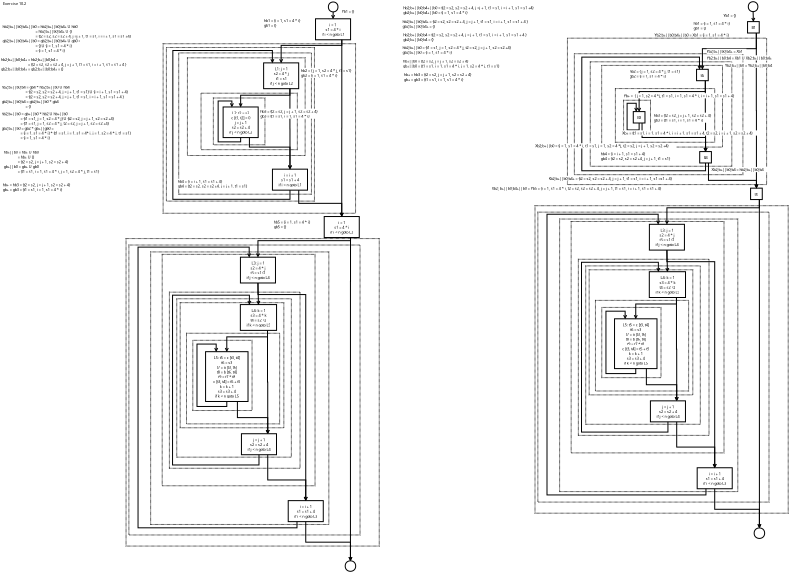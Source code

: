 <?xml version="1.0" encoding="UTF-8"?>
<dia:diagram xmlns:dia="http://www.lysator.liu.se/~alla/dia/">
  <dia:layer name="Background" visible="true" active="true">
    <dia:object type="Flowchart - Box" version="0" id="O0">
      <dia:attribute name="obj_pos">
        <dia:point val="53.65,3.214"/>
      </dia:attribute>
      <dia:attribute name="obj_bb">
        <dia:rectangle val="53.6,3.164;59.542,6.764"/>
      </dia:attribute>
      <dia:attribute name="elem_corner">
        <dia:point val="53.65,3.214"/>
      </dia:attribute>
      <dia:attribute name="elem_width">
        <dia:real val="5.842"/>
      </dia:attribute>
      <dia:attribute name="elem_height">
        <dia:real val="3.5"/>
      </dia:attribute>
      <dia:attribute name="show_background">
        <dia:boolean val="true"/>
      </dia:attribute>
      <dia:attribute name="padding">
        <dia:real val="0.5"/>
      </dia:attribute>
      <dia:attribute name="text">
        <dia:composite type="text">
          <dia:attribute name="string">
            <dia:string>#i = 1
s1 = 4 * i
if i &lt; n goto L1#</dia:string>
          </dia:attribute>
          <dia:attribute name="font">
            <dia:font family="sans" style="0" name="Helvetica"/>
          </dia:attribute>
          <dia:attribute name="height">
            <dia:real val="0.8"/>
          </dia:attribute>
          <dia:attribute name="pos">
            <dia:point val="56.571,4.359"/>
          </dia:attribute>
          <dia:attribute name="color">
            <dia:color val="#000000"/>
          </dia:attribute>
          <dia:attribute name="alignment">
            <dia:enum val="1"/>
          </dia:attribute>
        </dia:composite>
      </dia:attribute>
    </dia:object>
    <dia:object type="Flowchart - Box" version="0" id="O1">
      <dia:attribute name="obj_pos">
        <dia:point val="45.0,10.563"/>
      </dia:attribute>
      <dia:attribute name="obj_bb">
        <dia:rectangle val="44.95,10.514;50.892,14.914"/>
      </dia:attribute>
      <dia:attribute name="elem_corner">
        <dia:point val="45.0,10.563"/>
      </dia:attribute>
      <dia:attribute name="elem_width">
        <dia:real val="5.843"/>
      </dia:attribute>
      <dia:attribute name="elem_height">
        <dia:real val="4.3"/>
      </dia:attribute>
      <dia:attribute name="show_background">
        <dia:boolean val="true"/>
      </dia:attribute>
      <dia:attribute name="padding">
        <dia:real val="0.5"/>
      </dia:attribute>
      <dia:attribute name="text">
        <dia:composite type="text">
          <dia:attribute name="string">
            <dia:string>#L1: j = 1
s2 = 4 * j
t1 = s1
if j &lt; n goto L2#</dia:string>
          </dia:attribute>
          <dia:attribute name="font">
            <dia:font family="sans" style="0" name="Helvetica"/>
          </dia:attribute>
          <dia:attribute name="height">
            <dia:real val="0.8"/>
          </dia:attribute>
          <dia:attribute name="pos">
            <dia:point val="47.921,11.709"/>
          </dia:attribute>
          <dia:attribute name="color">
            <dia:color val="#000000"/>
          </dia:attribute>
          <dia:attribute name="alignment">
            <dia:enum val="1"/>
          </dia:attribute>
        </dia:composite>
      </dia:attribute>
    </dia:object>
    <dia:object type="Flowchart - Box" version="0" id="O2">
      <dia:attribute name="obj_pos">
        <dia:point val="38.25,17.913"/>
      </dia:attribute>
      <dia:attribute name="obj_bb">
        <dia:rectangle val="38.2,17.863;44.142,23.064"/>
      </dia:attribute>
      <dia:attribute name="elem_corner">
        <dia:point val="38.25,17.913"/>
      </dia:attribute>
      <dia:attribute name="elem_width">
        <dia:real val="5.842"/>
      </dia:attribute>
      <dia:attribute name="elem_height">
        <dia:real val="5.1"/>
      </dia:attribute>
      <dia:attribute name="show_background">
        <dia:boolean val="true"/>
      </dia:attribute>
      <dia:attribute name="padding">
        <dia:real val="0.5"/>
      </dia:attribute>
      <dia:attribute name="text">
        <dia:composite type="text">
          <dia:attribute name="string">
            <dia:string>#L2: t2 = s2
c [t1, t2] = 0
j = j + 1
s2 = s2 + 4
if j &lt; n goto L2#</dia:string>
          </dia:attribute>
          <dia:attribute name="font">
            <dia:font family="sans" style="0" name="Helvetica"/>
          </dia:attribute>
          <dia:attribute name="height">
            <dia:real val="0.8"/>
          </dia:attribute>
          <dia:attribute name="pos">
            <dia:point val="41.171,19.058"/>
          </dia:attribute>
          <dia:attribute name="color">
            <dia:color val="#000000"/>
          </dia:attribute>
          <dia:attribute name="alignment">
            <dia:enum val="1"/>
          </dia:attribute>
        </dia:composite>
      </dia:attribute>
    </dia:object>
    <dia:object type="Standard - ZigZagLine" version="1" id="O3">
      <dia:attribute name="obj_pos">
        <dia:point val="49.382,14.864"/>
      </dia:attribute>
      <dia:attribute name="obj_bb">
        <dia:rectangle val="40.84,14.813;49.432,18.025"/>
      </dia:attribute>
      <dia:attribute name="orth_points">
        <dia:point val="49.382,14.864"/>
        <dia:point val="49.382,15.953"/>
        <dia:point val="41.171,15.953"/>
        <dia:point val="41.171,17.913"/>
      </dia:attribute>
      <dia:attribute name="orth_orient">
        <dia:enum val="1"/>
        <dia:enum val="0"/>
        <dia:enum val="1"/>
      </dia:attribute>
      <dia:attribute name="autorouting">
        <dia:boolean val="false"/>
      </dia:attribute>
      <dia:attribute name="end_arrow">
        <dia:enum val="1"/>
      </dia:attribute>
      <dia:attribute name="end_arrow_length">
        <dia:real val="0.5"/>
      </dia:attribute>
      <dia:attribute name="end_arrow_width">
        <dia:real val="0.5"/>
      </dia:attribute>
      <dia:connections>
        <dia:connection handle="0" to="O1" connection="14"/>
        <dia:connection handle="1" to="O2" connection="2"/>
      </dia:connections>
    </dia:object>
    <dia:object type="Standard - ZigZagLine" version="1" id="O4">
      <dia:attribute name="obj_pos">
        <dia:point val="58.032,6.714"/>
      </dia:attribute>
      <dia:attribute name="obj_bb">
        <dia:rectangle val="47.59,6.664;58.082,10.675"/>
      </dia:attribute>
      <dia:attribute name="orth_points">
        <dia:point val="58.032,6.714"/>
        <dia:point val="58.032,7.645"/>
        <dia:point val="47.921,7.645"/>
        <dia:point val="47.921,10.563"/>
      </dia:attribute>
      <dia:attribute name="orth_orient">
        <dia:enum val="1"/>
        <dia:enum val="0"/>
        <dia:enum val="1"/>
      </dia:attribute>
      <dia:attribute name="autorouting">
        <dia:boolean val="false"/>
      </dia:attribute>
      <dia:attribute name="end_arrow">
        <dia:enum val="1"/>
      </dia:attribute>
      <dia:attribute name="end_arrow_length">
        <dia:real val="0.5"/>
      </dia:attribute>
      <dia:attribute name="end_arrow_width">
        <dia:real val="0.5"/>
      </dia:attribute>
      <dia:connections>
        <dia:connection handle="0" to="O0" connection="14"/>
        <dia:connection handle="1" to="O1" connection="2"/>
      </dia:connections>
    </dia:object>
    <dia:object type="Standard - ZigZagLine" version="1" id="O5">
      <dia:attribute name="obj_pos">
        <dia:point val="41.171,23.014"/>
      </dia:attribute>
      <dia:attribute name="obj_bb">
        <dia:rectangle val="37.371,16.865;41.221,23.777"/>
      </dia:attribute>
      <dia:attribute name="orth_points">
        <dia:point val="41.171,23.014"/>
        <dia:point val="41.171,23.727"/>
        <dia:point val="37.421,23.727"/>
        <dia:point val="37.421,16.915"/>
        <dia:point val="39.71,16.915"/>
        <dia:point val="39.71,17.913"/>
      </dia:attribute>
      <dia:attribute name="orth_orient">
        <dia:enum val="1"/>
        <dia:enum val="0"/>
        <dia:enum val="1"/>
        <dia:enum val="0"/>
        <dia:enum val="1"/>
      </dia:attribute>
      <dia:attribute name="autorouting">
        <dia:boolean val="false"/>
      </dia:attribute>
      <dia:attribute name="end_arrow">
        <dia:enum val="1"/>
      </dia:attribute>
      <dia:attribute name="end_arrow_length">
        <dia:real val="0.5"/>
      </dia:attribute>
      <dia:attribute name="end_arrow_width">
        <dia:real val="0.5"/>
      </dia:attribute>
      <dia:connections>
        <dia:connection handle="0" to="O2" connection="13"/>
        <dia:connection handle="1" to="O2" connection="1"/>
      </dia:connections>
    </dia:object>
    <dia:object type="Standard - ZigZagLine" version="1" id="O6">
      <dia:attribute name="obj_pos">
        <dia:point val="42.632,23.014"/>
      </dia:attribute>
      <dia:attribute name="obj_bb">
        <dia:rectangle val="42.582,22.963;49.723,28.388"/>
      </dia:attribute>
      <dia:attribute name="orth_points">
        <dia:point val="42.632,23.014"/>
        <dia:point val="42.632,24.602"/>
        <dia:point val="49.392,24.602"/>
        <dia:point val="49.392,28.276"/>
      </dia:attribute>
      <dia:attribute name="orth_orient">
        <dia:enum val="1"/>
        <dia:enum val="0"/>
        <dia:enum val="1"/>
      </dia:attribute>
      <dia:attribute name="autorouting">
        <dia:boolean val="false"/>
      </dia:attribute>
      <dia:attribute name="end_arrow">
        <dia:enum val="1"/>
      </dia:attribute>
      <dia:attribute name="end_arrow_length">
        <dia:real val="0.5"/>
      </dia:attribute>
      <dia:attribute name="end_arrow_width">
        <dia:real val="0.5"/>
      </dia:attribute>
      <dia:connections>
        <dia:connection handle="0" to="O2" connection="14"/>
        <dia:connection handle="1" to="O7" connection="2"/>
      </dia:connections>
    </dia:object>
    <dia:object type="Flowchart - Box" version="0" id="O7">
      <dia:attribute name="obj_pos">
        <dia:point val="46.471,28.276"/>
      </dia:attribute>
      <dia:attribute name="obj_bb">
        <dia:rectangle val="46.421,28.226;52.364,31.826"/>
      </dia:attribute>
      <dia:attribute name="elem_corner">
        <dia:point val="46.471,28.276"/>
      </dia:attribute>
      <dia:attribute name="elem_width">
        <dia:real val="5.842"/>
      </dia:attribute>
      <dia:attribute name="elem_height">
        <dia:real val="3.5"/>
      </dia:attribute>
      <dia:attribute name="show_background">
        <dia:boolean val="true"/>
      </dia:attribute>
      <dia:attribute name="padding">
        <dia:real val="0.5"/>
      </dia:attribute>
      <dia:attribute name="text">
        <dia:composite type="text">
          <dia:attribute name="string">
            <dia:string>#i = i + 1
s1 = s1 + 4
if i &lt; n goto L1#</dia:string>
          </dia:attribute>
          <dia:attribute name="font">
            <dia:font family="sans" style="0" name="Helvetica"/>
          </dia:attribute>
          <dia:attribute name="height">
            <dia:real val="0.8"/>
          </dia:attribute>
          <dia:attribute name="pos">
            <dia:point val="49.392,29.421"/>
          </dia:attribute>
          <dia:attribute name="color">
            <dia:color val="#000000"/>
          </dia:attribute>
          <dia:attribute name="alignment">
            <dia:enum val="1"/>
          </dia:attribute>
        </dia:composite>
      </dia:attribute>
    </dia:object>
    <dia:object type="Standard - ZigZagLine" version="1" id="O8">
      <dia:attribute name="obj_pos">
        <dia:point val="49.392,31.776"/>
      </dia:attribute>
      <dia:attribute name="obj_bb">
        <dia:rectangle val="29.821,8.453;49.442,33.352"/>
      </dia:attribute>
      <dia:attribute name="orth_points">
        <dia:point val="49.392,31.776"/>
        <dia:point val="49.392,33.303"/>
        <dia:point val="29.871,33.303"/>
        <dia:point val="29.871,8.502"/>
        <dia:point val="46.46,8.502"/>
        <dia:point val="46.46,10.563"/>
      </dia:attribute>
      <dia:attribute name="orth_orient">
        <dia:enum val="1"/>
        <dia:enum val="0"/>
        <dia:enum val="1"/>
        <dia:enum val="0"/>
        <dia:enum val="1"/>
      </dia:attribute>
      <dia:attribute name="autorouting">
        <dia:boolean val="false"/>
      </dia:attribute>
      <dia:attribute name="end_arrow">
        <dia:enum val="1"/>
      </dia:attribute>
      <dia:attribute name="end_arrow_length">
        <dia:real val="0.5"/>
      </dia:attribute>
      <dia:attribute name="end_arrow_width">
        <dia:real val="0.5"/>
      </dia:attribute>
      <dia:connections>
        <dia:connection handle="0" to="O7" connection="13"/>
        <dia:connection handle="1" to="O1" connection="1"/>
      </dia:connections>
    </dia:object>
    <dia:object type="Standard - ZigZagLine" version="1" id="O9">
      <dia:attribute name="obj_pos">
        <dia:point val="49.382,14.864"/>
      </dia:attribute>
      <dia:attribute name="obj_bb">
        <dia:rectangle val="49.061,14.813;49.723,28.388"/>
      </dia:attribute>
      <dia:attribute name="orth_points">
        <dia:point val="49.382,14.864"/>
        <dia:point val="49.382,21.57"/>
        <dia:point val="49.392,21.57"/>
        <dia:point val="49.392,28.276"/>
      </dia:attribute>
      <dia:attribute name="orth_orient">
        <dia:enum val="1"/>
        <dia:enum val="0"/>
        <dia:enum val="1"/>
      </dia:attribute>
      <dia:attribute name="autorouting">
        <dia:boolean val="true"/>
      </dia:attribute>
      <dia:attribute name="end_arrow">
        <dia:enum val="1"/>
      </dia:attribute>
      <dia:attribute name="end_arrow_length">
        <dia:real val="0.5"/>
      </dia:attribute>
      <dia:attribute name="end_arrow_width">
        <dia:real val="0.5"/>
      </dia:attribute>
      <dia:connections>
        <dia:connection handle="0" to="O1" connection="14"/>
        <dia:connection handle="1" to="O7" connection="2"/>
      </dia:connections>
    </dia:object>
    <dia:object type="Standard - Text" version="1" id="O10">
      <dia:attribute name="obj_pos">
        <dia:point val="53.071,26.172"/>
      </dia:attribute>
      <dia:attribute name="obj_bb">
        <dia:rectangle val="53.071,25.577;53.071,26.325"/>
      </dia:attribute>
      <dia:attribute name="text">
        <dia:composite type="text">
          <dia:attribute name="string">
            <dia:string>##</dia:string>
          </dia:attribute>
          <dia:attribute name="font">
            <dia:font family="sans" style="0" name="Helvetica"/>
          </dia:attribute>
          <dia:attribute name="height">
            <dia:real val="0.8"/>
          </dia:attribute>
          <dia:attribute name="pos">
            <dia:point val="53.071,26.172"/>
          </dia:attribute>
          <dia:attribute name="color">
            <dia:color val="#000000"/>
          </dia:attribute>
          <dia:attribute name="alignment">
            <dia:enum val="0"/>
          </dia:attribute>
        </dia:composite>
      </dia:attribute>
      <dia:attribute name="valign">
        <dia:enum val="3"/>
      </dia:attribute>
    </dia:object>
    <dia:object type="Flowchart - Box" version="0" id="O11">
      <dia:attribute name="obj_pos">
        <dia:point val="55.1,36.172"/>
      </dia:attribute>
      <dia:attribute name="obj_bb">
        <dia:rectangle val="55.05,36.122;60.992,39.722"/>
      </dia:attribute>
      <dia:attribute name="elem_corner">
        <dia:point val="55.1,36.172"/>
      </dia:attribute>
      <dia:attribute name="elem_width">
        <dia:real val="5.842"/>
      </dia:attribute>
      <dia:attribute name="elem_height">
        <dia:real val="3.5"/>
      </dia:attribute>
      <dia:attribute name="show_background">
        <dia:boolean val="true"/>
      </dia:attribute>
      <dia:attribute name="padding">
        <dia:real val="0.5"/>
      </dia:attribute>
      <dia:attribute name="text">
        <dia:composite type="text">
          <dia:attribute name="string">
            <dia:string>#i = 1
s1 = 4 * i
if i &lt; n goto L3#</dia:string>
          </dia:attribute>
          <dia:attribute name="font">
            <dia:font family="sans" style="0" name="Helvetica"/>
          </dia:attribute>
          <dia:attribute name="height">
            <dia:real val="0.8"/>
          </dia:attribute>
          <dia:attribute name="pos">
            <dia:point val="58.021,37.317"/>
          </dia:attribute>
          <dia:attribute name="color">
            <dia:color val="#000000"/>
          </dia:attribute>
          <dia:attribute name="alignment">
            <dia:enum val="1"/>
          </dia:attribute>
        </dia:composite>
      </dia:attribute>
    </dia:object>
    <dia:object type="Standard - ZigZagLine" version="1" id="O12">
      <dia:attribute name="obj_pos">
        <dia:point val="50.853,31.776"/>
      </dia:attribute>
      <dia:attribute name="obj_bb">
        <dia:rectangle val="50.803,31.726;58.352,36.284"/>
      </dia:attribute>
      <dia:attribute name="orth_points">
        <dia:point val="50.853,31.776"/>
        <dia:point val="50.853,33.974"/>
        <dia:point val="58.021,33.974"/>
        <dia:point val="58.021,36.172"/>
      </dia:attribute>
      <dia:attribute name="orth_orient">
        <dia:enum val="1"/>
        <dia:enum val="0"/>
        <dia:enum val="1"/>
      </dia:attribute>
      <dia:attribute name="autorouting">
        <dia:boolean val="true"/>
      </dia:attribute>
      <dia:attribute name="end_arrow">
        <dia:enum val="1"/>
      </dia:attribute>
      <dia:attribute name="end_arrow_length">
        <dia:real val="0.5"/>
      </dia:attribute>
      <dia:attribute name="end_arrow_width">
        <dia:real val="0.5"/>
      </dia:attribute>
      <dia:connections>
        <dia:connection handle="0" to="O7" connection="14"/>
        <dia:connection handle="1" to="O11" connection="2"/>
      </dia:connections>
    </dia:object>
    <dia:object type="Flowchart - Box" version="0" id="O13">
      <dia:attribute name="obj_pos">
        <dia:point val="41.134,42.947"/>
      </dia:attribute>
      <dia:attribute name="obj_bb">
        <dia:rectangle val="41.084,42.897;47.026,47.297"/>
      </dia:attribute>
      <dia:attribute name="elem_corner">
        <dia:point val="41.134,42.947"/>
      </dia:attribute>
      <dia:attribute name="elem_width">
        <dia:real val="5.842"/>
      </dia:attribute>
      <dia:attribute name="elem_height">
        <dia:real val="4.3"/>
      </dia:attribute>
      <dia:attribute name="show_background">
        <dia:boolean val="true"/>
      </dia:attribute>
      <dia:attribute name="padding">
        <dia:real val="0.5"/>
      </dia:attribute>
      <dia:attribute name="text">
        <dia:composite type="text">
          <dia:attribute name="string">
            <dia:string>#L3: j = 1
s2 = 4 * j
t3 = s1 (I)
if j &lt; n goto L4#</dia:string>
          </dia:attribute>
          <dia:attribute name="font">
            <dia:font family="sans" style="0" name="Helvetica"/>
          </dia:attribute>
          <dia:attribute name="height">
            <dia:real val="0.8"/>
          </dia:attribute>
          <dia:attribute name="pos">
            <dia:point val="44.055,44.092"/>
          </dia:attribute>
          <dia:attribute name="color">
            <dia:color val="#000000"/>
          </dia:attribute>
          <dia:attribute name="alignment">
            <dia:enum val="1"/>
          </dia:attribute>
        </dia:composite>
      </dia:attribute>
    </dia:object>
    <dia:object type="Standard - ZigZagLine" version="1" id="O14">
      <dia:attribute name="obj_pos">
        <dia:point val="59.482,39.672"/>
      </dia:attribute>
      <dia:attribute name="obj_bb">
        <dia:rectangle val="43.724,39.622;59.532,43.059"/>
      </dia:attribute>
      <dia:attribute name="orth_points">
        <dia:point val="59.482,39.672"/>
        <dia:point val="59.482,40.195"/>
        <dia:point val="44.055,40.195"/>
        <dia:point val="44.055,42.947"/>
      </dia:attribute>
      <dia:attribute name="orth_orient">
        <dia:enum val="1"/>
        <dia:enum val="0"/>
        <dia:enum val="1"/>
      </dia:attribute>
      <dia:attribute name="autorouting">
        <dia:boolean val="false"/>
      </dia:attribute>
      <dia:attribute name="end_arrow">
        <dia:enum val="1"/>
      </dia:attribute>
      <dia:attribute name="end_arrow_length">
        <dia:real val="0.5"/>
      </dia:attribute>
      <dia:attribute name="end_arrow_width">
        <dia:real val="0.5"/>
      </dia:attribute>
      <dia:connections>
        <dia:connection handle="0" to="O11" connection="14"/>
        <dia:connection handle="1" to="O13" connection="2"/>
      </dia:connections>
    </dia:object>
    <dia:object type="Flowchart - Box" version="0" id="O15">
      <dia:attribute name="obj_pos">
        <dia:point val="41.121,50.847"/>
      </dia:attribute>
      <dia:attribute name="obj_bb">
        <dia:rectangle val="41.071,50.797;47.206,55.197"/>
      </dia:attribute>
      <dia:attribute name="elem_corner">
        <dia:point val="41.121,50.847"/>
      </dia:attribute>
      <dia:attribute name="elem_width">
        <dia:real val="6.035"/>
      </dia:attribute>
      <dia:attribute name="elem_height">
        <dia:real val="4.3"/>
      </dia:attribute>
      <dia:attribute name="show_background">
        <dia:boolean val="true"/>
      </dia:attribute>
      <dia:attribute name="padding">
        <dia:real val="0.5"/>
      </dia:attribute>
      <dia:attribute name="text">
        <dia:composite type="text">
          <dia:attribute name="string">
            <dia:string>#L4: k = 1
s3 = 4 * k
t4 = s2  (I)
if k &lt; n goto L5#</dia:string>
          </dia:attribute>
          <dia:attribute name="font">
            <dia:font family="sans" style="0" name="Helvetica"/>
          </dia:attribute>
          <dia:attribute name="height">
            <dia:real val="0.8"/>
          </dia:attribute>
          <dia:attribute name="pos">
            <dia:point val="44.138,51.992"/>
          </dia:attribute>
          <dia:attribute name="color">
            <dia:color val="#000000"/>
          </dia:attribute>
          <dia:attribute name="alignment">
            <dia:enum val="1"/>
          </dia:attribute>
        </dia:composite>
      </dia:attribute>
    </dia:object>
    <dia:object type="Standard - Line" version="0" id="O16">
      <dia:attribute name="obj_pos">
        <dia:point val="44.055,47.247"/>
      </dia:attribute>
      <dia:attribute name="obj_bb">
        <dia:rectangle val="43.795,47.196;44.456,50.959"/>
      </dia:attribute>
      <dia:attribute name="conn_endpoints">
        <dia:point val="44.055,47.247"/>
        <dia:point val="44.138,50.847"/>
      </dia:attribute>
      <dia:attribute name="numcp">
        <dia:int val="1"/>
      </dia:attribute>
      <dia:attribute name="end_arrow">
        <dia:enum val="1"/>
      </dia:attribute>
      <dia:attribute name="end_arrow_length">
        <dia:real val="0.5"/>
      </dia:attribute>
      <dia:attribute name="end_arrow_width">
        <dia:real val="0.5"/>
      </dia:attribute>
      <dia:connections>
        <dia:connection handle="0" to="O13" connection="13"/>
        <dia:connection handle="1" to="O15" connection="2"/>
      </dia:connections>
    </dia:object>
    <dia:object type="Flowchart - Box" version="0" id="O17">
      <dia:attribute name="obj_pos">
        <dia:point val="35.325,58.697"/>
      </dia:attribute>
      <dia:attribute name="obj_bb">
        <dia:rectangle val="35.275,58.647;42.45,67.047"/>
      </dia:attribute>
      <dia:attribute name="elem_corner">
        <dia:point val="35.325,58.697"/>
      </dia:attribute>
      <dia:attribute name="elem_width">
        <dia:real val="7.075"/>
      </dia:attribute>
      <dia:attribute name="elem_height">
        <dia:real val="8.3"/>
      </dia:attribute>
      <dia:attribute name="show_background">
        <dia:boolean val="true"/>
      </dia:attribute>
      <dia:attribute name="padding">
        <dia:real val="0.5"/>
      </dia:attribute>
      <dia:attribute name="text">
        <dia:composite type="text">
          <dia:attribute name="string">
            <dia:string>#L5: t5 = c [t3, t4]
t6 = s3
t7 = a [t3, t6]
t8 = b [t6, t4]
t9 = t7 * t8
c [t3, t4] = t5 + t9
k = k + 1
s3 = s3 + 4
if k &lt; n goto L5#</dia:string>
          </dia:attribute>
          <dia:attribute name="font">
            <dia:font family="sans" style="0" name="Helvetica"/>
          </dia:attribute>
          <dia:attribute name="height">
            <dia:real val="0.8"/>
          </dia:attribute>
          <dia:attribute name="pos">
            <dia:point val="38.862,59.842"/>
          </dia:attribute>
          <dia:attribute name="color">
            <dia:color val="#000000"/>
          </dia:attribute>
          <dia:attribute name="alignment">
            <dia:enum val="1"/>
          </dia:attribute>
        </dia:composite>
      </dia:attribute>
    </dia:object>
    <dia:object type="Standard - ZigZagLine" version="1" id="O18">
      <dia:attribute name="obj_pos">
        <dia:point val="45.647,55.147"/>
      </dia:attribute>
      <dia:attribute name="obj_bb">
        <dia:rectangle val="38.532,55.097;45.697,58.809"/>
      </dia:attribute>
      <dia:attribute name="orth_points">
        <dia:point val="45.647,55.147"/>
        <dia:point val="45.647,56.227"/>
        <dia:point val="38.862,56.227"/>
        <dia:point val="38.862,58.697"/>
      </dia:attribute>
      <dia:attribute name="orth_orient">
        <dia:enum val="1"/>
        <dia:enum val="0"/>
        <dia:enum val="1"/>
      </dia:attribute>
      <dia:attribute name="autorouting">
        <dia:boolean val="false"/>
      </dia:attribute>
      <dia:attribute name="end_arrow">
        <dia:enum val="1"/>
      </dia:attribute>
      <dia:attribute name="end_arrow_length">
        <dia:real val="0.5"/>
      </dia:attribute>
      <dia:attribute name="end_arrow_width">
        <dia:real val="0.5"/>
      </dia:attribute>
      <dia:connections>
        <dia:connection handle="0" to="O15" connection="14"/>
        <dia:connection handle="1" to="O17" connection="2"/>
      </dia:connections>
    </dia:object>
    <dia:object type="Standard - ZigZagLine" version="1" id="O19">
      <dia:attribute name="obj_pos">
        <dia:point val="38.862,66.997"/>
      </dia:attribute>
      <dia:attribute name="obj_bb">
        <dia:rectangle val="33.845,57.377;38.913,67.877"/>
      </dia:attribute>
      <dia:attribute name="orth_points">
        <dia:point val="38.862,66.997"/>
        <dia:point val="38.862,67.828"/>
        <dia:point val="33.895,67.828"/>
        <dia:point val="33.895,57.428"/>
        <dia:point val="37.094,57.428"/>
        <dia:point val="37.094,58.697"/>
      </dia:attribute>
      <dia:attribute name="orth_orient">
        <dia:enum val="1"/>
        <dia:enum val="0"/>
        <dia:enum val="1"/>
        <dia:enum val="0"/>
        <dia:enum val="1"/>
      </dia:attribute>
      <dia:attribute name="autorouting">
        <dia:boolean val="false"/>
      </dia:attribute>
      <dia:attribute name="end_arrow">
        <dia:enum val="1"/>
      </dia:attribute>
      <dia:attribute name="end_arrow_length">
        <dia:real val="0.5"/>
      </dia:attribute>
      <dia:attribute name="end_arrow_width">
        <dia:real val="0.5"/>
      </dia:attribute>
      <dia:connections>
        <dia:connection handle="0" to="O17" connection="13"/>
        <dia:connection handle="1" to="O17" connection="1"/>
      </dia:connections>
    </dia:object>
    <dia:object type="Standard - ZigZagLine" version="1" id="O20">
      <dia:attribute name="obj_pos">
        <dia:point val="40.631,66.997"/>
      </dia:attribute>
      <dia:attribute name="obj_bb">
        <dia:rectangle val="40.581,66.947;46.017,72.484"/>
      </dia:attribute>
      <dia:attribute name="orth_points">
        <dia:point val="40.631,66.997"/>
        <dia:point val="40.631,69.684"/>
        <dia:point val="45.686,69.684"/>
        <dia:point val="45.686,72.372"/>
      </dia:attribute>
      <dia:attribute name="orth_orient">
        <dia:enum val="1"/>
        <dia:enum val="0"/>
        <dia:enum val="1"/>
      </dia:attribute>
      <dia:attribute name="autorouting">
        <dia:boolean val="true"/>
      </dia:attribute>
      <dia:attribute name="end_arrow">
        <dia:enum val="1"/>
      </dia:attribute>
      <dia:attribute name="end_arrow_length">
        <dia:real val="0.5"/>
      </dia:attribute>
      <dia:attribute name="end_arrow_width">
        <dia:real val="0.5"/>
      </dia:attribute>
      <dia:connections>
        <dia:connection handle="0" to="O17" connection="14"/>
        <dia:connection handle="1" to="O22" connection="3"/>
      </dia:connections>
    </dia:object>
    <dia:object type="Standard - ZigZagLine" version="1" id="O21">
      <dia:attribute name="obj_pos">
        <dia:point val="45.647,55.147"/>
      </dia:attribute>
      <dia:attribute name="obj_bb">
        <dia:rectangle val="45.355,55.097;46.017,72.484"/>
      </dia:attribute>
      <dia:attribute name="orth_points">
        <dia:point val="45.647,55.147"/>
        <dia:point val="45.647,63.76"/>
        <dia:point val="45.686,63.76"/>
        <dia:point val="45.686,72.372"/>
      </dia:attribute>
      <dia:attribute name="orth_orient">
        <dia:enum val="1"/>
        <dia:enum val="0"/>
        <dia:enum val="1"/>
      </dia:attribute>
      <dia:attribute name="autorouting">
        <dia:boolean val="true"/>
      </dia:attribute>
      <dia:attribute name="end_arrow">
        <dia:enum val="1"/>
      </dia:attribute>
      <dia:attribute name="end_arrow_length">
        <dia:real val="0.5"/>
      </dia:attribute>
      <dia:attribute name="end_arrow_width">
        <dia:real val="0.5"/>
      </dia:attribute>
      <dia:connections>
        <dia:connection handle="0" to="O15" connection="14"/>
        <dia:connection handle="1" to="O22" connection="3"/>
      </dia:connections>
    </dia:object>
    <dia:object type="Flowchart - Box" version="0" id="O22">
      <dia:attribute name="obj_pos">
        <dia:point val="41.304,72.372"/>
      </dia:attribute>
      <dia:attribute name="obj_bb">
        <dia:rectangle val="41.255,72.322;47.197,75.922"/>
      </dia:attribute>
      <dia:attribute name="elem_corner">
        <dia:point val="41.304,72.372"/>
      </dia:attribute>
      <dia:attribute name="elem_width">
        <dia:real val="5.842"/>
      </dia:attribute>
      <dia:attribute name="elem_height">
        <dia:real val="3.5"/>
      </dia:attribute>
      <dia:attribute name="show_background">
        <dia:boolean val="true"/>
      </dia:attribute>
      <dia:attribute name="padding">
        <dia:real val="0.5"/>
      </dia:attribute>
      <dia:attribute name="text">
        <dia:composite type="text">
          <dia:attribute name="string">
            <dia:string>#j = j + 1
s2 = s2 + 4
if j &lt; n goto L4#</dia:string>
          </dia:attribute>
          <dia:attribute name="font">
            <dia:font family="sans" style="0" name="Helvetica"/>
          </dia:attribute>
          <dia:attribute name="height">
            <dia:real val="0.8"/>
          </dia:attribute>
          <dia:attribute name="pos">
            <dia:point val="44.226,73.517"/>
          </dia:attribute>
          <dia:attribute name="color">
            <dia:color val="#000000"/>
          </dia:attribute>
          <dia:attribute name="alignment">
            <dia:enum val="1"/>
          </dia:attribute>
        </dia:composite>
      </dia:attribute>
    </dia:object>
    <dia:object type="Standard - ZigZagLine" version="1" id="O23">
      <dia:attribute name="obj_pos">
        <dia:point val="44.226,75.872"/>
      </dia:attribute>
      <dia:attribute name="obj_bb">
        <dia:rectangle val="29.771,49.227;44.276,77.627"/>
      </dia:attribute>
      <dia:attribute name="orth_points">
        <dia:point val="44.226,75.872"/>
        <dia:point val="44.226,77.578"/>
        <dia:point val="29.821,77.578"/>
        <dia:point val="29.821,49.278"/>
        <dia:point val="42.629,49.278"/>
        <dia:point val="42.629,50.847"/>
      </dia:attribute>
      <dia:attribute name="orth_orient">
        <dia:enum val="1"/>
        <dia:enum val="0"/>
        <dia:enum val="1"/>
        <dia:enum val="0"/>
        <dia:enum val="1"/>
      </dia:attribute>
      <dia:attribute name="autorouting">
        <dia:boolean val="false"/>
      </dia:attribute>
      <dia:attribute name="end_arrow">
        <dia:enum val="1"/>
      </dia:attribute>
      <dia:attribute name="end_arrow_length">
        <dia:real val="0.5"/>
      </dia:attribute>
      <dia:attribute name="end_arrow_width">
        <dia:real val="0.5"/>
      </dia:attribute>
      <dia:connections>
        <dia:connection handle="0" to="O22" connection="13"/>
        <dia:connection handle="1" to="O15" connection="1"/>
      </dia:connections>
    </dia:object>
    <dia:object type="Flowchart - Box" version="0" id="O24">
      <dia:attribute name="obj_pos">
        <dia:point val="49.1,83.522"/>
      </dia:attribute>
      <dia:attribute name="obj_bb">
        <dia:rectangle val="49.05,83.472;54.992,87.072"/>
      </dia:attribute>
      <dia:attribute name="elem_corner">
        <dia:point val="49.1,83.522"/>
      </dia:attribute>
      <dia:attribute name="elem_width">
        <dia:real val="5.842"/>
      </dia:attribute>
      <dia:attribute name="elem_height">
        <dia:real val="3.5"/>
      </dia:attribute>
      <dia:attribute name="show_background">
        <dia:boolean val="true"/>
      </dia:attribute>
      <dia:attribute name="padding">
        <dia:real val="0.5"/>
      </dia:attribute>
      <dia:attribute name="text">
        <dia:composite type="text">
          <dia:attribute name="string">
            <dia:string>#i = i + 1
s1 = s1 + 4
if i &lt; n goto L3#</dia:string>
          </dia:attribute>
          <dia:attribute name="font">
            <dia:font family="sans" style="0" name="Helvetica"/>
          </dia:attribute>
          <dia:attribute name="height">
            <dia:real val="0.8"/>
          </dia:attribute>
          <dia:attribute name="pos">
            <dia:point val="52.021,84.667"/>
          </dia:attribute>
          <dia:attribute name="color">
            <dia:color val="#000000"/>
          </dia:attribute>
          <dia:attribute name="alignment">
            <dia:enum val="1"/>
          </dia:attribute>
        </dia:composite>
      </dia:attribute>
    </dia:object>
    <dia:object type="Standard - ZigZagLine" version="1" id="O25">
      <dia:attribute name="obj_pos">
        <dia:point val="45.686,75.872"/>
      </dia:attribute>
      <dia:attribute name="obj_bb">
        <dia:rectangle val="45.636,75.822;52.352,83.634"/>
      </dia:attribute>
      <dia:attribute name="orth_points">
        <dia:point val="45.686,75.872"/>
        <dia:point val="45.686,80.078"/>
        <dia:point val="52.021,80.078"/>
        <dia:point val="52.021,83.522"/>
      </dia:attribute>
      <dia:attribute name="orth_orient">
        <dia:enum val="1"/>
        <dia:enum val="0"/>
        <dia:enum val="1"/>
      </dia:attribute>
      <dia:attribute name="autorouting">
        <dia:boolean val="false"/>
      </dia:attribute>
      <dia:attribute name="end_arrow">
        <dia:enum val="1"/>
      </dia:attribute>
      <dia:attribute name="end_arrow_length">
        <dia:real val="0.5"/>
      </dia:attribute>
      <dia:attribute name="end_arrow_width">
        <dia:real val="0.5"/>
      </dia:attribute>
      <dia:connections>
        <dia:connection handle="0" to="O22" connection="14"/>
        <dia:connection handle="1" to="O24" connection="2"/>
      </dia:connections>
    </dia:object>
    <dia:object type="Standard - ZigZagLine" version="1" id="O26">
      <dia:attribute name="obj_pos">
        <dia:point val="50.561,87.022"/>
      </dia:attribute>
      <dia:attribute name="obj_bb">
        <dia:rectangle val="24.02,41.22;50.611,88.103"/>
      </dia:attribute>
      <dia:attribute name="orth_points">
        <dia:point val="50.561,87.022"/>
        <dia:point val="50.561,88.052"/>
        <dia:point val="24.07,88.052"/>
        <dia:point val="24.07,41.27"/>
        <dia:point val="42.594,41.27"/>
        <dia:point val="42.594,42.947"/>
      </dia:attribute>
      <dia:attribute name="orth_orient">
        <dia:enum val="1"/>
        <dia:enum val="0"/>
        <dia:enum val="1"/>
        <dia:enum val="0"/>
        <dia:enum val="1"/>
      </dia:attribute>
      <dia:attribute name="autorouting">
        <dia:boolean val="false"/>
      </dia:attribute>
      <dia:attribute name="end_arrow">
        <dia:enum val="1"/>
      </dia:attribute>
      <dia:attribute name="end_arrow_length">
        <dia:real val="0.5"/>
      </dia:attribute>
      <dia:attribute name="end_arrow_width">
        <dia:real val="0.5"/>
      </dia:attribute>
      <dia:connections>
        <dia:connection handle="0" to="O24" connection="12"/>
        <dia:connection handle="1" to="O13" connection="1"/>
      </dia:connections>
    </dia:object>
    <dia:object type="Standard - ZigZagLine" version="1" id="O27">
      <dia:attribute name="obj_pos">
        <dia:point val="44.055,47.247"/>
      </dia:attribute>
      <dia:attribute name="obj_bb">
        <dia:rectangle val="44.005,47.197;52.352,83.634"/>
      </dia:attribute>
      <dia:attribute name="orth_points">
        <dia:point val="44.055,47.247"/>
        <dia:point val="44.055,49.178"/>
        <dia:point val="52.021,49.178"/>
        <dia:point val="52.021,83.522"/>
      </dia:attribute>
      <dia:attribute name="orth_orient">
        <dia:enum val="1"/>
        <dia:enum val="0"/>
        <dia:enum val="1"/>
      </dia:attribute>
      <dia:attribute name="autorouting">
        <dia:boolean val="false"/>
      </dia:attribute>
      <dia:attribute name="end_arrow">
        <dia:enum val="1"/>
      </dia:attribute>
      <dia:attribute name="end_arrow_length">
        <dia:real val="0.5"/>
      </dia:attribute>
      <dia:attribute name="end_arrow_width">
        <dia:real val="0.5"/>
      </dia:attribute>
      <dia:connections>
        <dia:connection handle="0" to="O13" connection="13"/>
        <dia:connection handle="1" to="O24" connection="2"/>
      </dia:connections>
    </dia:object>
    <dia:object type="Standard - ZigZagLine" version="1" id="O28">
      <dia:attribute name="obj_pos">
        <dia:point val="59.482,39.672"/>
      </dia:attribute>
      <dia:attribute name="obj_bb">
        <dia:rectangle val="59.14,39.622;59.801,93.664"/>
      </dia:attribute>
      <dia:attribute name="orth_points">
        <dia:point val="59.482,39.672"/>
        <dia:point val="59.482,46.953"/>
        <dia:point val="59.471,46.953"/>
        <dia:point val="59.471,93.552"/>
      </dia:attribute>
      <dia:attribute name="orth_orient">
        <dia:enum val="1"/>
        <dia:enum val="0"/>
        <dia:enum val="1"/>
      </dia:attribute>
      <dia:attribute name="autorouting">
        <dia:boolean val="false"/>
      </dia:attribute>
      <dia:attribute name="end_arrow">
        <dia:enum val="1"/>
      </dia:attribute>
      <dia:attribute name="end_arrow_length">
        <dia:real val="0.5"/>
      </dia:attribute>
      <dia:attribute name="end_arrow_width">
        <dia:real val="0.5"/>
      </dia:attribute>
      <dia:connections>
        <dia:connection handle="0" to="O11" connection="14"/>
        <dia:connection handle="1" to="O30" connection="1"/>
      </dia:connections>
    </dia:object>
    <dia:object type="Standard - ZigZagLine" version="1" id="O29">
      <dia:attribute name="obj_pos">
        <dia:point val="52.021,87.022"/>
      </dia:attribute>
      <dia:attribute name="obj_bb">
        <dia:rectangle val="51.971,86.972;59.801,93.664"/>
      </dia:attribute>
      <dia:attribute name="orth_points">
        <dia:point val="52.021,87.022"/>
        <dia:point val="52.021,90.445"/>
        <dia:point val="59.471,90.445"/>
        <dia:point val="59.471,93.552"/>
      </dia:attribute>
      <dia:attribute name="orth_orient">
        <dia:enum val="1"/>
        <dia:enum val="0"/>
        <dia:enum val="1"/>
      </dia:attribute>
      <dia:attribute name="autorouting">
        <dia:boolean val="false"/>
      </dia:attribute>
      <dia:attribute name="end_arrow">
        <dia:enum val="1"/>
      </dia:attribute>
      <dia:attribute name="end_arrow_length">
        <dia:real val="0.5"/>
      </dia:attribute>
      <dia:attribute name="end_arrow_width">
        <dia:real val="0.5"/>
      </dia:attribute>
      <dia:connections>
        <dia:connection handle="0" to="O24" connection="13"/>
        <dia:connection handle="1" to="O30" connection="1"/>
      </dia:connections>
    </dia:object>
    <dia:object type="Standard - Ellipse" version="0" id="O30">
      <dia:attribute name="obj_pos">
        <dia:point val="58.595,93.552"/>
      </dia:attribute>
      <dia:attribute name="obj_bb">
        <dia:rectangle val="58.545,93.502;60.396,95.353"/>
      </dia:attribute>
      <dia:attribute name="elem_corner">
        <dia:point val="58.595,93.552"/>
      </dia:attribute>
      <dia:attribute name="elem_width">
        <dia:real val="1.75"/>
      </dia:attribute>
      <dia:attribute name="elem_height">
        <dia:real val="1.75"/>
      </dia:attribute>
      <dia:attribute name="aspect">
        <dia:enum val="2"/>
      </dia:attribute>
    </dia:object>
    <dia:object type="Standard - Ellipse" version="0" id="O31">
      <dia:attribute name="obj_pos">
        <dia:point val="55.793,0.415"/>
      </dia:attribute>
      <dia:attribute name="obj_bb">
        <dia:rectangle val="55.743,0.365;57.443,2.115"/>
      </dia:attribute>
      <dia:attribute name="elem_corner">
        <dia:point val="55.793,0.415"/>
      </dia:attribute>
      <dia:attribute name="elem_width">
        <dia:real val="1.6"/>
      </dia:attribute>
      <dia:attribute name="elem_height">
        <dia:real val="1.65"/>
      </dia:attribute>
    </dia:object>
    <dia:object type="Standard - Line" version="0" id="O32">
      <dia:attribute name="obj_pos">
        <dia:point val="56.593,2.065"/>
      </dia:attribute>
      <dia:attribute name="obj_bb">
        <dia:rectangle val="56.251,2.014;56.912,3.325"/>
      </dia:attribute>
      <dia:attribute name="conn_endpoints">
        <dia:point val="56.593,2.065"/>
        <dia:point val="56.571,3.214"/>
      </dia:attribute>
      <dia:attribute name="numcp">
        <dia:int val="1"/>
      </dia:attribute>
      <dia:attribute name="end_arrow">
        <dia:enum val="1"/>
      </dia:attribute>
      <dia:attribute name="end_arrow_length">
        <dia:real val="0.5"/>
      </dia:attribute>
      <dia:attribute name="end_arrow_width">
        <dia:real val="0.5"/>
      </dia:attribute>
      <dia:connections>
        <dia:connection handle="0" to="O31" connection="6"/>
        <dia:connection handle="1" to="O0" connection="2"/>
      </dia:connections>
    </dia:object>
    <dia:object type="Standard - Text" version="1" id="O33">
      <dia:attribute name="obj_pos">
        <dia:point val="1.545,0.935"/>
      </dia:attribute>
      <dia:attribute name="obj_bb">
        <dia:rectangle val="1.545,0.34;5.838,1.087"/>
      </dia:attribute>
      <dia:attribute name="text">
        <dia:composite type="text">
          <dia:attribute name="string">
            <dia:string>#Exercise 10.2#</dia:string>
          </dia:attribute>
          <dia:attribute name="font">
            <dia:font family="sans" style="0" name="Helvetica"/>
          </dia:attribute>
          <dia:attribute name="height">
            <dia:real val="0.8"/>
          </dia:attribute>
          <dia:attribute name="pos">
            <dia:point val="1.545,0.935"/>
          </dia:attribute>
          <dia:attribute name="color">
            <dia:color val="#000000"/>
          </dia:attribute>
          <dia:attribute name="alignment">
            <dia:enum val="0"/>
          </dia:attribute>
        </dia:composite>
      </dia:attribute>
      <dia:attribute name="valign">
        <dia:enum val="3"/>
      </dia:attribute>
    </dia:object>
    <dia:object type="Standard - Box" version="0" id="O34">
      <dia:attribute name="obj_pos">
        <dia:point val="36.621,16.415"/>
      </dia:attribute>
      <dia:attribute name="obj_bb">
        <dia:rectangle val="36.571,16.365;45.27,24.265"/>
      </dia:attribute>
      <dia:attribute name="elem_corner">
        <dia:point val="36.621,16.415"/>
      </dia:attribute>
      <dia:attribute name="elem_width">
        <dia:real val="8.599"/>
      </dia:attribute>
      <dia:attribute name="elem_height">
        <dia:real val="7.8"/>
      </dia:attribute>
      <dia:attribute name="border_width">
        <dia:real val="0.1"/>
      </dia:attribute>
      <dia:attribute name="show_background">
        <dia:boolean val="false"/>
      </dia:attribute>
      <dia:attribute name="line_style">
        <dia:enum val="4"/>
      </dia:attribute>
    </dia:object>
    <dia:object type="Standard - Box" version="0" id="O35">
      <dia:attribute name="obj_pos">
        <dia:point val="28.25,7.37"/>
      </dia:attribute>
      <dia:attribute name="obj_bb">
        <dia:rectangle val="28.2,7.32;60.371,35.678"/>
      </dia:attribute>
      <dia:attribute name="elem_corner">
        <dia:point val="28.25,7.37"/>
      </dia:attribute>
      <dia:attribute name="elem_width">
        <dia:real val="32.071"/>
      </dia:attribute>
      <dia:attribute name="elem_height">
        <dia:real val="28.257"/>
      </dia:attribute>
      <dia:attribute name="border_width">
        <dia:real val="0.1"/>
      </dia:attribute>
      <dia:attribute name="show_background">
        <dia:boolean val="false"/>
      </dia:attribute>
      <dia:attribute name="line_style">
        <dia:enum val="4"/>
      </dia:attribute>
    </dia:object>
    <dia:object type="Standard - Box" version="0" id="O36">
      <dia:attribute name="obj_pos">
        <dia:point val="32.3,9.72"/>
      </dia:attribute>
      <dia:attribute name="obj_bb">
        <dia:rectangle val="32.25,9.67;51.971,26.052"/>
      </dia:attribute>
      <dia:attribute name="elem_corner">
        <dia:point val="32.3,9.72"/>
      </dia:attribute>
      <dia:attribute name="elem_width">
        <dia:real val="19.621"/>
      </dia:attribute>
      <dia:attribute name="elem_height">
        <dia:real val="16.282"/>
      </dia:attribute>
      <dia:attribute name="border_width">
        <dia:real val="0.1"/>
      </dia:attribute>
      <dia:attribute name="show_background">
        <dia:boolean val="false"/>
      </dia:attribute>
      <dia:attribute name="line_style">
        <dia:enum val="4"/>
      </dia:attribute>
    </dia:object>
    <dia:object type="Standard - Box" version="0" id="O37">
      <dia:attribute name="obj_pos">
        <dia:point val="34.571,15.62"/>
      </dia:attribute>
      <dia:attribute name="obj_bb">
        <dia:rectangle val="34.521,15.57;50.67,25.078"/>
      </dia:attribute>
      <dia:attribute name="elem_corner">
        <dia:point val="34.571,15.62"/>
      </dia:attribute>
      <dia:attribute name="elem_width">
        <dia:real val="16.049"/>
      </dia:attribute>
      <dia:attribute name="elem_height">
        <dia:real val="9.407"/>
      </dia:attribute>
      <dia:attribute name="border_width">
        <dia:real val="0.1"/>
      </dia:attribute>
      <dia:attribute name="show_background">
        <dia:boolean val="false"/>
      </dia:attribute>
      <dia:attribute name="line_style">
        <dia:enum val="4"/>
      </dia:attribute>
    </dia:object>
    <dia:object type="Standard - Box" version="0" id="O38">
      <dia:attribute name="obj_pos">
        <dia:point val="30.846,8.902"/>
      </dia:attribute>
      <dia:attribute name="obj_bb">
        <dia:rectangle val="30.796,8.852;53.021,32.502"/>
      </dia:attribute>
      <dia:attribute name="elem_corner">
        <dia:point val="30.846,8.902"/>
      </dia:attribute>
      <dia:attribute name="elem_width">
        <dia:real val="22.125"/>
      </dia:attribute>
      <dia:attribute name="elem_height">
        <dia:real val="23.55"/>
      </dia:attribute>
      <dia:attribute name="border_width">
        <dia:real val="0.1"/>
      </dia:attribute>
      <dia:attribute name="show_background">
        <dia:boolean val="false"/>
      </dia:attribute>
      <dia:attribute name="line_style">
        <dia:enum val="4"/>
      </dia:attribute>
    </dia:object>
    <dia:object type="Standard - Box" version="0" id="O39">
      <dia:attribute name="obj_pos">
        <dia:point val="28.796,8.002"/>
      </dia:attribute>
      <dia:attribute name="obj_bb">
        <dia:rectangle val="28.746,7.952;53.521,33.653"/>
      </dia:attribute>
      <dia:attribute name="elem_corner">
        <dia:point val="28.796,8.002"/>
      </dia:attribute>
      <dia:attribute name="elem_width">
        <dia:real val="24.675"/>
      </dia:attribute>
      <dia:attribute name="elem_height">
        <dia:real val="25.6"/>
      </dia:attribute>
      <dia:attribute name="border_width">
        <dia:real val="0.1"/>
      </dia:attribute>
      <dia:attribute name="show_background">
        <dia:boolean val="false"/>
      </dia:attribute>
      <dia:attribute name="line_style">
        <dia:enum val="4"/>
      </dia:attribute>
    </dia:object>
    <dia:object type="Standard - Box" version="0" id="O40">
      <dia:attribute name="obj_pos">
        <dia:point val="33.196,56.803"/>
      </dia:attribute>
      <dia:attribute name="obj_bb">
        <dia:rectangle val="33.146,56.752;43.121,68.552"/>
      </dia:attribute>
      <dia:attribute name="elem_corner">
        <dia:point val="33.196,56.803"/>
      </dia:attribute>
      <dia:attribute name="elem_width">
        <dia:real val="9.875"/>
      </dia:attribute>
      <dia:attribute name="elem_height">
        <dia:real val="11.7"/>
      </dia:attribute>
      <dia:attribute name="border_width">
        <dia:real val="0.1"/>
      </dia:attribute>
      <dia:attribute name="show_background">
        <dia:boolean val="false"/>
      </dia:attribute>
      <dia:attribute name="line_style">
        <dia:enum val="4"/>
      </dia:attribute>
    </dia:object>
    <dia:object type="Standard - Box" version="0" id="O41">
      <dia:attribute name="obj_pos">
        <dia:point val="32.146,55.627"/>
      </dia:attribute>
      <dia:attribute name="obj_bb">
        <dia:rectangle val="32.096,55.578;47.721,70.778"/>
      </dia:attribute>
      <dia:attribute name="elem_corner">
        <dia:point val="32.146,55.627"/>
      </dia:attribute>
      <dia:attribute name="elem_width">
        <dia:real val="15.525"/>
      </dia:attribute>
      <dia:attribute name="elem_height">
        <dia:real val="15.1"/>
      </dia:attribute>
      <dia:attribute name="border_width">
        <dia:real val="0.1"/>
      </dia:attribute>
      <dia:attribute name="show_background">
        <dia:boolean val="false"/>
      </dia:attribute>
      <dia:attribute name="line_style">
        <dia:enum val="4"/>
      </dia:attribute>
    </dia:object>
    <dia:object type="Standard - Box" version="0" id="O42">
      <dia:attribute name="obj_pos">
        <dia:point val="31.096,50.528"/>
      </dia:attribute>
      <dia:attribute name="obj_bb">
        <dia:rectangle val="31.046,50.477;48.421,71.427"/>
      </dia:attribute>
      <dia:attribute name="elem_corner">
        <dia:point val="31.096,50.528"/>
      </dia:attribute>
      <dia:attribute name="elem_width">
        <dia:real val="17.275"/>
      </dia:attribute>
      <dia:attribute name="elem_height">
        <dia:real val="20.85"/>
      </dia:attribute>
      <dia:attribute name="border_width">
        <dia:real val="0.1"/>
      </dia:attribute>
      <dia:attribute name="show_background">
        <dia:boolean val="false"/>
      </dia:attribute>
      <dia:attribute name="line_style">
        <dia:enum val="4"/>
      </dia:attribute>
    </dia:object>
    <dia:object type="Standard - Box" version="0" id="O43">
      <dia:attribute name="obj_pos">
        <dia:point val="30.521,49.877"/>
      </dia:attribute>
      <dia:attribute name="obj_bb">
        <dia:rectangle val="30.471,49.828;49.671,76.328"/>
      </dia:attribute>
      <dia:attribute name="elem_corner">
        <dia:point val="30.521,49.877"/>
      </dia:attribute>
      <dia:attribute name="elem_width">
        <dia:real val="19.1"/>
      </dia:attribute>
      <dia:attribute name="elem_height">
        <dia:real val="26.4"/>
      </dia:attribute>
      <dia:attribute name="border_width">
        <dia:real val="0.1"/>
      </dia:attribute>
      <dia:attribute name="show_background">
        <dia:boolean val="false"/>
      </dia:attribute>
      <dia:attribute name="line_style">
        <dia:enum val="4"/>
      </dia:attribute>
    </dia:object>
    <dia:object type="Standard - Box" version="0" id="O44">
      <dia:attribute name="obj_pos">
        <dia:point val="29.296,48.778"/>
      </dia:attribute>
      <dia:attribute name="obj_bb">
        <dia:rectangle val="29.246,48.727;51.121,78.177"/>
      </dia:attribute>
      <dia:attribute name="elem_corner">
        <dia:point val="29.296,48.778"/>
      </dia:attribute>
      <dia:attribute name="elem_width">
        <dia:real val="21.775"/>
      </dia:attribute>
      <dia:attribute name="elem_height">
        <dia:real val="29.35"/>
      </dia:attribute>
      <dia:attribute name="border_width">
        <dia:real val="0.1"/>
      </dia:attribute>
      <dia:attribute name="show_background">
        <dia:boolean val="false"/>
      </dia:attribute>
      <dia:attribute name="line_style">
        <dia:enum val="4"/>
      </dia:attribute>
    </dia:object>
    <dia:object type="Standard - Box" version="0" id="O45">
      <dia:attribute name="obj_pos">
        <dia:point val="26.17,42.07"/>
      </dia:attribute>
      <dia:attribute name="obj_bb">
        <dia:rectangle val="26.12,42.02;55.92,87.545"/>
      </dia:attribute>
      <dia:attribute name="elem_corner">
        <dia:point val="26.17,42.07"/>
      </dia:attribute>
      <dia:attribute name="elem_width">
        <dia:real val="29.7"/>
      </dia:attribute>
      <dia:attribute name="elem_height">
        <dia:real val="45.425"/>
      </dia:attribute>
      <dia:attribute name="border_width">
        <dia:real val="0.1"/>
      </dia:attribute>
      <dia:attribute name="show_background">
        <dia:boolean val="false"/>
      </dia:attribute>
      <dia:attribute name="line_style">
        <dia:enum val="4"/>
      </dia:attribute>
    </dia:object>
    <dia:object type="Standard - Box" version="0" id="O46">
      <dia:attribute name="obj_pos">
        <dia:point val="28.096,42.477"/>
      </dia:attribute>
      <dia:attribute name="obj_bb">
        <dia:rectangle val="28.046,42.428;53.62,81.095"/>
      </dia:attribute>
      <dia:attribute name="elem_corner">
        <dia:point val="28.096,42.477"/>
      </dia:attribute>
      <dia:attribute name="elem_width">
        <dia:real val="25.474"/>
      </dia:attribute>
      <dia:attribute name="elem_height">
        <dia:real val="38.567"/>
      </dia:attribute>
      <dia:attribute name="border_width">
        <dia:real val="0.1"/>
      </dia:attribute>
      <dia:attribute name="show_background">
        <dia:boolean val="false"/>
      </dia:attribute>
      <dia:attribute name="line_style">
        <dia:enum val="4"/>
      </dia:attribute>
    </dia:object>
    <dia:object type="Standard - Box" version="0" id="O47">
      <dia:attribute name="obj_pos">
        <dia:point val="22.07,39.845"/>
      </dia:attribute>
      <dia:attribute name="obj_bb">
        <dia:rectangle val="22.02,39.795;64.32,91.145"/>
      </dia:attribute>
      <dia:attribute name="elem_corner">
        <dia:point val="22.07,39.845"/>
      </dia:attribute>
      <dia:attribute name="elem_width">
        <dia:real val="42.2"/>
      </dia:attribute>
      <dia:attribute name="elem_height">
        <dia:real val="51.25"/>
      </dia:attribute>
      <dia:attribute name="border_width">
        <dia:real val="0.1"/>
      </dia:attribute>
      <dia:attribute name="show_background">
        <dia:boolean val="false"/>
      </dia:attribute>
      <dia:attribute name="line_style">
        <dia:enum val="4"/>
      </dia:attribute>
    </dia:object>
    <dia:object type="Standard - Box" version="0" id="O48">
      <dia:attribute name="obj_pos">
        <dia:point val="22.545,40.92"/>
      </dia:attribute>
      <dia:attribute name="obj_bb">
        <dia:rectangle val="22.495,40.87;61.12,89.295"/>
      </dia:attribute>
      <dia:attribute name="elem_corner">
        <dia:point val="22.545,40.92"/>
      </dia:attribute>
      <dia:attribute name="elem_width">
        <dia:real val="38.525"/>
      </dia:attribute>
      <dia:attribute name="elem_height">
        <dia:real val="48.325"/>
      </dia:attribute>
      <dia:attribute name="border_width">
        <dia:real val="0.1"/>
      </dia:attribute>
      <dia:attribute name="show_background">
        <dia:boolean val="false"/>
      </dia:attribute>
      <dia:attribute name="line_style">
        <dia:enum val="4"/>
      </dia:attribute>
    </dia:object>
    <dia:object type="Standard - Text" version="1" id="O49">
      <dia:attribute name="obj_pos">
        <dia:point val="45.07,3.745"/>
      </dia:attribute>
      <dia:attribute name="obj_bb">
        <dia:rectangle val="45.07,3.15;52.972,4.697"/>
      </dia:attribute>
      <dia:attribute name="text">
        <dia:composite type="text">
          <dia:attribute name="string">
            <dia:string>#hb1 = {i = 1, s1 = 4 * i}
gb1 = {}#</dia:string>
          </dia:attribute>
          <dia:attribute name="font">
            <dia:font family="sans" style="0" name="Helvetica"/>
          </dia:attribute>
          <dia:attribute name="height">
            <dia:real val="0.8"/>
          </dia:attribute>
          <dia:attribute name="pos">
            <dia:point val="45.07,3.745"/>
          </dia:attribute>
          <dia:attribute name="color">
            <dia:color val="#000000"/>
          </dia:attribute>
          <dia:attribute name="alignment">
            <dia:enum val="0"/>
          </dia:attribute>
        </dia:composite>
      </dia:attribute>
      <dia:attribute name="valign">
        <dia:enum val="3"/>
      </dia:attribute>
    </dia:object>
    <dia:object type="Standard - Text" version="1" id="O50">
      <dia:attribute name="obj_pos">
        <dia:point val="51.23,12.08"/>
      </dia:attribute>
      <dia:attribute name="obj_bb">
        <dia:rectangle val="51.23,11.485;61.877,13.033"/>
      </dia:attribute>
      <dia:attribute name="text">
        <dia:composite type="text">
          <dia:attribute name="string">
            <dia:string>#hb2 = {j = 1, s2 = 4 * j, t1 = s1}
gb2 = {i = 1, s1 = 4 * i}#</dia:string>
          </dia:attribute>
          <dia:attribute name="font">
            <dia:font family="sans" style="0" name="Helvetica"/>
          </dia:attribute>
          <dia:attribute name="height">
            <dia:real val="0.8"/>
          </dia:attribute>
          <dia:attribute name="pos">
            <dia:point val="51.23,12.08"/>
          </dia:attribute>
          <dia:attribute name="color">
            <dia:color val="#000000"/>
          </dia:attribute>
          <dia:attribute name="alignment">
            <dia:enum val="0"/>
          </dia:attribute>
        </dia:composite>
      </dia:attribute>
      <dia:attribute name="valign">
        <dia:enum val="3"/>
      </dia:attribute>
      <dia:attribute name="fill_color">
        <dia:color val="#ffffff"/>
      </dia:attribute>
      <dia:attribute name="show_background">
        <dia:boolean val="true"/>
      </dia:attribute>
    </dia:object>
    <dia:object type="Standard - Text" version="1" id="O51">
      <dia:attribute name="obj_pos">
        <dia:point val="44.43,18.88"/>
      </dia:attribute>
      <dia:attribute name="obj_bb">
        <dia:rectangle val="44.43,18.285;56.977,19.832"/>
      </dia:attribute>
      <dia:attribute name="text">
        <dia:composite type="text">
          <dia:attribute name="string">
            <dia:string>#hb3 = {t2 = s2, j = j + 1, s2 = s2 + 4}
gb3 = {t1 = s1, i = 1, s1 = 4 * i}#</dia:string>
          </dia:attribute>
          <dia:attribute name="font">
            <dia:font family="sans" style="0" name="Helvetica"/>
          </dia:attribute>
          <dia:attribute name="height">
            <dia:real val="0.8"/>
          </dia:attribute>
          <dia:attribute name="pos">
            <dia:point val="44.43,18.88"/>
          </dia:attribute>
          <dia:attribute name="color">
            <dia:color val="#000000"/>
          </dia:attribute>
          <dia:attribute name="alignment">
            <dia:enum val="0"/>
          </dia:attribute>
        </dia:composite>
      </dia:attribute>
      <dia:attribute name="valign">
        <dia:enum val="3"/>
      </dia:attribute>
      <dia:attribute name="fill_color">
        <dia:color val="#ffffff"/>
      </dia:attribute>
      <dia:attribute name="show_background">
        <dia:boolean val="true"/>
      </dia:attribute>
    </dia:object>
    <dia:object type="Standard - Text" version="1" id="O52">
      <dia:attribute name="obj_pos">
        <dia:point val="30.68,30.53"/>
      </dia:attribute>
      <dia:attribute name="obj_bb">
        <dia:rectangle val="30.68,29.935;45.773,31.483"/>
      </dia:attribute>
      <dia:attribute name="text">
        <dia:composite type="text">
          <dia:attribute name="string">
            <dia:string>#hb4 = {i = i + 1, s1 = s1 + 4}
gb4 = {t2 = s2, s2 = s2 +4, j = j + 1, t1 = s1}#</dia:string>
          </dia:attribute>
          <dia:attribute name="font">
            <dia:font family="sans" style="0" name="Helvetica"/>
          </dia:attribute>
          <dia:attribute name="height">
            <dia:real val="0.8"/>
          </dia:attribute>
          <dia:attribute name="pos">
            <dia:point val="30.68,30.53"/>
          </dia:attribute>
          <dia:attribute name="color">
            <dia:color val="#000000"/>
          </dia:attribute>
          <dia:attribute name="alignment">
            <dia:enum val="0"/>
          </dia:attribute>
        </dia:composite>
      </dia:attribute>
      <dia:attribute name="valign">
        <dia:enum val="3"/>
      </dia:attribute>
      <dia:attribute name="fill_color">
        <dia:color val="#ffffff"/>
      </dia:attribute>
      <dia:attribute name="show_background">
        <dia:boolean val="true"/>
      </dia:attribute>
    </dia:object>
    <dia:object type="Standard - Text" version="1" id="O53">
      <dia:attribute name="obj_pos">
        <dia:point val="1.53,31.13"/>
      </dia:attribute>
      <dia:attribute name="obj_bb">
        <dia:rectangle val="1.53,30.535;16.37,32.083"/>
      </dia:attribute>
      <dia:attribute name="text">
        <dia:composite type="text">
          <dia:attribute name="string">
            <dia:string>#hb+ = hb3 = {t2 = s2, j = j + 1, s2 = s2 + 4}
gb+ = gb3 = {t1 = s1, i = 1, s1 = 4 * i}#</dia:string>
          </dia:attribute>
          <dia:attribute name="font">
            <dia:font family="sans" style="0" name="Helvetica"/>
          </dia:attribute>
          <dia:attribute name="height">
            <dia:real val="0.8"/>
          </dia:attribute>
          <dia:attribute name="pos">
            <dia:point val="1.53,31.13"/>
          </dia:attribute>
          <dia:attribute name="color">
            <dia:color val="#000000"/>
          </dia:attribute>
          <dia:attribute name="alignment">
            <dia:enum val="0"/>
          </dia:attribute>
        </dia:composite>
      </dia:attribute>
      <dia:attribute name="valign">
        <dia:enum val="3"/>
      </dia:attribute>
      <dia:attribute name="fill_color">
        <dia:color val="#ffffff"/>
      </dia:attribute>
      <dia:attribute name="show_background">
        <dia:boolean val="true"/>
      </dia:attribute>
    </dia:object>
    <dia:object type="Standard - Text" version="1" id="O54">
      <dia:attribute name="obj_pos">
        <dia:point val="1.68,25.68"/>
      </dia:attribute>
      <dia:attribute name="obj_bb">
        <dia:rectangle val="1.68,25.085;21.815,29.032"/>
      </dia:attribute>
      <dia:attribute name="text">
        <dia:composite type="text">
          <dia:attribute name="string">
            <dia:string>#hb+||b0 = hb+ U hb0
              = hb+ U {} 
              = {t2 = s2, j = j + 1, s2 = s2 + 4}
gb+||b0 = gb+ U gb0 
              = {t1 = s1, i = 1, s1 = 4 * i, j = 1, s2 = 4 * j, t1 = s1}#</dia:string>
          </dia:attribute>
          <dia:attribute name="font">
            <dia:font family="sans" style="0" name="Helvetica"/>
          </dia:attribute>
          <dia:attribute name="height">
            <dia:real val="0.8"/>
          </dia:attribute>
          <dia:attribute name="pos">
            <dia:point val="1.68,25.68"/>
          </dia:attribute>
          <dia:attribute name="color">
            <dia:color val="#000000"/>
          </dia:attribute>
          <dia:attribute name="alignment">
            <dia:enum val="0"/>
          </dia:attribute>
        </dia:composite>
      </dia:attribute>
      <dia:attribute name="valign">
        <dia:enum val="3"/>
      </dia:attribute>
      <dia:attribute name="fill_color">
        <dia:color val="#ffffff"/>
      </dia:attribute>
      <dia:attribute name="show_background">
        <dia:boolean val="true"/>
      </dia:attribute>
    </dia:object>
    <dia:object type="Standard - Text" version="1" id="O55">
      <dia:attribute name="obj_pos">
        <dia:point val="1.32,19.295"/>
      </dia:attribute>
      <dia:attribute name="obj_bb">
        <dia:rectangle val="1.32,18.7;28.73,23.448"/>
      </dia:attribute>
      <dia:attribute name="text">
        <dia:composite type="text">
          <dia:attribute name="string">
            <dia:string>#hb2;b+||b0 = gb+||b0 * hb2 U hb+||b0
                   = {t1 = s1, j = 1, s2 = 4 * j} U {t2 = s2, j = j + 1, s2 = s2 +4}
                   = {t1 = s1, j = 1, s2 = 4 * j, t2 = s2, j = j + 1, s2 = s2 +4}
gb2;b+||b0 = gb2 * gb+||gb0 =
                   = {i = 1, s1 = 4 * i} * {t1 = s1, i = 1, s1 = 4* i, j = 1, s2 = 4 * j, t1 = s1}
                   = {i = 1, s1 = 4 * i}#</dia:string>
          </dia:attribute>
          <dia:attribute name="font">
            <dia:font family="sans" style="0" name="Helvetica"/>
          </dia:attribute>
          <dia:attribute name="height">
            <dia:real val="0.8"/>
          </dia:attribute>
          <dia:attribute name="pos">
            <dia:point val="1.32,19.295"/>
          </dia:attribute>
          <dia:attribute name="color">
            <dia:color val="#000000"/>
          </dia:attribute>
          <dia:attribute name="alignment">
            <dia:enum val="0"/>
          </dia:attribute>
        </dia:composite>
      </dia:attribute>
      <dia:attribute name="valign">
        <dia:enum val="3"/>
      </dia:attribute>
      <dia:attribute name="fill_color">
        <dia:color val="#ffffff"/>
      </dia:attribute>
      <dia:attribute name="show_background">
        <dia:boolean val="true"/>
      </dia:attribute>
    </dia:object>
    <dia:object type="Standard - Text" version="1" id="O56">
      <dia:attribute name="obj_pos">
        <dia:point val="1.32,14.845"/>
      </dia:attribute>
      <dia:attribute name="obj_bb">
        <dia:rectangle val="1.32,14.25;28.562,18.198"/>
      </dia:attribute>
      <dia:attribute name="text">
        <dia:composite type="text">
          <dia:attribute name="string">
            <dia:string>#hb2;b+||b0;b4 = gb4 * hb2;b+||b0 U hb4 
                        = {t2 = s2, s2 = s2 + 4, j = j + 1, t1 = s1} U {i = i + 1, s1 = s1 + 4}
                        = {t2 = s2, s2 = s2 + 4, j = j + 1, t1 = s1, i = i + 1, s1 = s1 + 4 }
gb2;b+||b0;b4 = gb2;b+||b0 * gb4 
                        = {}#</dia:string>
          </dia:attribute>
          <dia:attribute name="font">
            <dia:font family="sans" style="0" name="Helvetica"/>
          </dia:attribute>
          <dia:attribute name="height">
            <dia:real val="0.8"/>
          </dia:attribute>
          <dia:attribute name="pos">
            <dia:point val="1.32,14.845"/>
          </dia:attribute>
          <dia:attribute name="color">
            <dia:color val="#000000"/>
          </dia:attribute>
          <dia:attribute name="alignment">
            <dia:enum val="0"/>
          </dia:attribute>
        </dia:composite>
      </dia:attribute>
      <dia:attribute name="valign">
        <dia:enum val="3"/>
      </dia:attribute>
      <dia:attribute name="fill_color">
        <dia:color val="#ffffff"/>
      </dia:attribute>
      <dia:attribute name="show_background">
        <dia:boolean val="true"/>
      </dia:attribute>
    </dia:object>
    <dia:object type="Standard - Text" version="1" id="O57">
      <dia:attribute name="obj_pos">
        <dia:point val="1.47,4.745"/>
      </dia:attribute>
      <dia:attribute name="obj_bb">
        <dia:rectangle val="1.47,4.15;28.848,8.898"/>
      </dia:attribute>
      <dia:attribute name="text">
        <dia:composite type="text">
          <dia:attribute name="string">
            <dia:string>#hb2;b+||b0;b4+||b0 = hb2;b+||b0;b4+ U hb0
                                 = hb2;b+||b0;b4+ U {}
                                 = {t2 = s2, s2 = s2 + 4, j =j + 1, t1 = s1, i = i + 1, s1 = s1 +4}
gb2;b+||b0;b4+||b0 = gb2;b+||b0;b4+ U gb0 = 
                                 = {} U {i = 1, s1 = 4 * i}
                                 = {i = 1, s1 = 4 * i}#</dia:string>
          </dia:attribute>
          <dia:attribute name="font">
            <dia:font family="sans" style="0" name="Helvetica"/>
          </dia:attribute>
          <dia:attribute name="height">
            <dia:real val="0.8"/>
          </dia:attribute>
          <dia:attribute name="pos">
            <dia:point val="1.47,4.745"/>
          </dia:attribute>
          <dia:attribute name="color">
            <dia:color val="#000000"/>
          </dia:attribute>
          <dia:attribute name="alignment">
            <dia:enum val="0"/>
          </dia:attribute>
        </dia:composite>
      </dia:attribute>
      <dia:attribute name="valign">
        <dia:enum val="3"/>
      </dia:attribute>
    </dia:object>
    <dia:object type="Standard - Text" version="1" id="O58">
      <dia:attribute name="obj_pos">
        <dia:point val="46.68,37.33"/>
      </dia:attribute>
      <dia:attribute name="obj_bb">
        <dia:rectangle val="46.68,36.735;54.583,38.282"/>
      </dia:attribute>
      <dia:attribute name="text">
        <dia:composite type="text">
          <dia:attribute name="string">
            <dia:string>#hb5 = {i = 1, s1 = 4 * i}
gb5 = {}#</dia:string>
          </dia:attribute>
          <dia:attribute name="font">
            <dia:font family="sans" style="0" name="Helvetica"/>
          </dia:attribute>
          <dia:attribute name="height">
            <dia:real val="0.8"/>
          </dia:attribute>
          <dia:attribute name="pos">
            <dia:point val="46.68,37.33"/>
          </dia:attribute>
          <dia:attribute name="color">
            <dia:color val="#000000"/>
          </dia:attribute>
          <dia:attribute name="alignment">
            <dia:enum val="0"/>
          </dia:attribute>
        </dia:composite>
      </dia:attribute>
      <dia:attribute name="valign">
        <dia:enum val="3"/>
      </dia:attribute>
      <dia:attribute name="fill_color">
        <dia:color val="#ffffff"/>
      </dia:attribute>
      <dia:attribute name="show_background">
        <dia:boolean val="true"/>
      </dia:attribute>
    </dia:object>
    <dia:object type="Standard - Text" version="1" id="O59">
      <dia:attribute name="obj_pos">
        <dia:point val="58.02,2.195"/>
      </dia:attribute>
      <dia:attribute name="obj_bb">
        <dia:rectangle val="58.02,1.6;60.983,2.348"/>
      </dia:attribute>
      <dia:attribute name="text">
        <dia:composite type="text">
          <dia:attribute name="string">
            <dia:string>#Yb1 = {}#</dia:string>
          </dia:attribute>
          <dia:attribute name="font">
            <dia:font family="sans" style="0" name="Helvetica"/>
          </dia:attribute>
          <dia:attribute name="height">
            <dia:real val="0.8"/>
          </dia:attribute>
          <dia:attribute name="pos">
            <dia:point val="58.02,2.195"/>
          </dia:attribute>
          <dia:attribute name="color">
            <dia:color val="#000000"/>
          </dia:attribute>
          <dia:attribute name="alignment">
            <dia:enum val="0"/>
          </dia:attribute>
        </dia:composite>
      </dia:attribute>
      <dia:attribute name="valign">
        <dia:enum val="3"/>
      </dia:attribute>
    </dia:object>
    <dia:object type="Standard - Text" version="1" id="O60">
      <dia:attribute name="obj_pos">
        <dia:point val="44.285,21.499"/>
      </dia:attribute>
      <dia:attribute name="obj_bb">
        <dia:rectangle val="44.285,20.904;44.285,21.651"/>
      </dia:attribute>
      <dia:attribute name="text">
        <dia:composite type="text">
          <dia:attribute name="string">
            <dia:string>##</dia:string>
          </dia:attribute>
          <dia:attribute name="font">
            <dia:font family="sans" style="0" name="Helvetica"/>
          </dia:attribute>
          <dia:attribute name="height">
            <dia:real val="0.8"/>
          </dia:attribute>
          <dia:attribute name="pos">
            <dia:point val="44.285,21.499"/>
          </dia:attribute>
          <dia:attribute name="color">
            <dia:color val="#000000"/>
          </dia:attribute>
          <dia:attribute name="alignment">
            <dia:enum val="0"/>
          </dia:attribute>
        </dia:composite>
      </dia:attribute>
      <dia:attribute name="valign">
        <dia:enum val="3"/>
      </dia:attribute>
      <dia:connections>
        <dia:connection handle="0" to="O35" connection="8"/>
      </dia:connections>
    </dia:object>
    <dia:object type="Standard - Text" version="1" id="O61">
      <dia:attribute name="obj_pos">
        <dia:point val="44.285,21.499"/>
      </dia:attribute>
      <dia:attribute name="obj_bb">
        <dia:rectangle val="44.285,20.904;44.285,21.651"/>
      </dia:attribute>
      <dia:attribute name="text">
        <dia:composite type="text">
          <dia:attribute name="string">
            <dia:string>##</dia:string>
          </dia:attribute>
          <dia:attribute name="font">
            <dia:font family="sans" style="0" name="Helvetica"/>
          </dia:attribute>
          <dia:attribute name="height">
            <dia:real val="0.8"/>
          </dia:attribute>
          <dia:attribute name="pos">
            <dia:point val="44.285,21.499"/>
          </dia:attribute>
          <dia:attribute name="color">
            <dia:color val="#000000"/>
          </dia:attribute>
          <dia:attribute name="alignment">
            <dia:enum val="0"/>
          </dia:attribute>
        </dia:composite>
      </dia:attribute>
      <dia:attribute name="valign">
        <dia:enum val="3"/>
      </dia:attribute>
      <dia:connections>
        <dia:connection handle="0" to="O35" connection="8"/>
      </dia:connections>
    </dia:object>
    <dia:object type="Standard - Text" version="1" id="O62">
      <dia:attribute name="obj_pos">
        <dia:point val="1.23,10.23"/>
      </dia:attribute>
      <dia:attribute name="obj_bb">
        <dia:rectangle val="1.23,9.635;28,11.982"/>
      </dia:attribute>
      <dia:attribute name="text">
        <dia:composite type="text">
          <dia:attribute name="string">
            <dia:string>#hb2;b+||b0;b4+ = hb2;b+||b0;b4 = 
                           = {t2 = s2, s2 = s2 + 4, j = j + 1, t1 = s1, i = i + 1, s1 = s1 + 4 }
gb2;b+||b0;b4+ = gb2;b+||b0;b4+ = {}#</dia:string>
          </dia:attribute>
          <dia:attribute name="font">
            <dia:font family="sans" style="0" name="Helvetica"/>
          </dia:attribute>
          <dia:attribute name="height">
            <dia:real val="0.8"/>
          </dia:attribute>
          <dia:attribute name="pos">
            <dia:point val="1.23,10.23"/>
          </dia:attribute>
          <dia:attribute name="color">
            <dia:color val="#000000"/>
          </dia:attribute>
          <dia:attribute name="alignment">
            <dia:enum val="0"/>
          </dia:attribute>
        </dia:composite>
      </dia:attribute>
      <dia:attribute name="valign">
        <dia:enum val="3"/>
      </dia:attribute>
      <dia:attribute name="fill_color">
        <dia:color val="#ffffff"/>
      </dia:attribute>
      <dia:attribute name="show_background">
        <dia:boolean val="true"/>
      </dia:attribute>
    </dia:object>
    <dia:object type="Standard - ZigZagLine" version="1" id="O63">
      <dia:attribute name="obj_pos">
        <dia:point val="58.032,6.714"/>
      </dia:attribute>
      <dia:attribute name="obj_bb">
        <dia:rectangle val="57.69,6.664;58.352,36.284"/>
      </dia:attribute>
      <dia:attribute name="orth_points">
        <dia:point val="58.032,6.714"/>
        <dia:point val="58.032,21.443"/>
        <dia:point val="58.021,21.443"/>
        <dia:point val="58.021,36.172"/>
      </dia:attribute>
      <dia:attribute name="orth_orient">
        <dia:enum val="1"/>
        <dia:enum val="0"/>
        <dia:enum val="1"/>
      </dia:attribute>
      <dia:attribute name="autorouting">
        <dia:boolean val="true"/>
      </dia:attribute>
      <dia:attribute name="end_arrow">
        <dia:enum val="1"/>
      </dia:attribute>
      <dia:attribute name="end_arrow_length">
        <dia:real val="0.5"/>
      </dia:attribute>
      <dia:attribute name="end_arrow_width">
        <dia:real val="0.5"/>
      </dia:attribute>
      <dia:connections>
        <dia:connection handle="0" to="O0" connection="14"/>
        <dia:connection handle="1" to="O11" connection="2"/>
      </dia:connections>
    </dia:object>
    <dia:object type="Flowchart - Box" version="0" id="O64">
      <dia:attribute name="obj_pos">
        <dia:point val="125.655,3.684"/>
      </dia:attribute>
      <dia:attribute name="obj_bb">
        <dia:rectangle val="125.605,3.634;127.653,5.634"/>
      </dia:attribute>
      <dia:attribute name="elem_corner">
        <dia:point val="125.655,3.684"/>
      </dia:attribute>
      <dia:attribute name="elem_width">
        <dia:real val="1.948"/>
      </dia:attribute>
      <dia:attribute name="elem_height">
        <dia:real val="1.9"/>
      </dia:attribute>
      <dia:attribute name="show_background">
        <dia:boolean val="true"/>
      </dia:attribute>
      <dia:attribute name="padding">
        <dia:real val="0.5"/>
      </dia:attribute>
      <dia:attribute name="text">
        <dia:composite type="text">
          <dia:attribute name="string">
            <dia:string>#B1#</dia:string>
          </dia:attribute>
          <dia:attribute name="font">
            <dia:font family="sans" style="0" name="Helvetica"/>
          </dia:attribute>
          <dia:attribute name="height">
            <dia:real val="0.8"/>
          </dia:attribute>
          <dia:attribute name="pos">
            <dia:point val="126.629,4.829"/>
          </dia:attribute>
          <dia:attribute name="color">
            <dia:color val="#000000"/>
          </dia:attribute>
          <dia:attribute name="alignment">
            <dia:enum val="1"/>
          </dia:attribute>
        </dia:composite>
      </dia:attribute>
    </dia:object>
    <dia:object type="Flowchart - Box" version="0" id="O65">
      <dia:attribute name="obj_pos">
        <dia:point val="117.155,11.633"/>
      </dia:attribute>
      <dia:attribute name="obj_bb">
        <dia:rectangle val="117.105,11.584;119.153,13.584"/>
      </dia:attribute>
      <dia:attribute name="elem_corner">
        <dia:point val="117.155,11.633"/>
      </dia:attribute>
      <dia:attribute name="elem_width">
        <dia:real val="1.948"/>
      </dia:attribute>
      <dia:attribute name="elem_height">
        <dia:real val="1.9"/>
      </dia:attribute>
      <dia:attribute name="show_background">
        <dia:boolean val="true"/>
      </dia:attribute>
      <dia:attribute name="padding">
        <dia:real val="0.5"/>
      </dia:attribute>
      <dia:attribute name="text">
        <dia:composite type="text">
          <dia:attribute name="string">
            <dia:string>#B2#</dia:string>
          </dia:attribute>
          <dia:attribute name="font">
            <dia:font family="sans" style="0" name="Helvetica"/>
          </dia:attribute>
          <dia:attribute name="height">
            <dia:real val="0.8"/>
          </dia:attribute>
          <dia:attribute name="pos">
            <dia:point val="118.129,12.778"/>
          </dia:attribute>
          <dia:attribute name="color">
            <dia:color val="#000000"/>
          </dia:attribute>
          <dia:attribute name="alignment">
            <dia:enum val="1"/>
          </dia:attribute>
        </dia:composite>
      </dia:attribute>
    </dia:object>
    <dia:object type="Flowchart - Box" version="0" id="O66">
      <dia:attribute name="obj_pos">
        <dia:point val="106.61,18.683"/>
      </dia:attribute>
      <dia:attribute name="obj_bb">
        <dia:rectangle val="106.56,18.634;108.608,20.634"/>
      </dia:attribute>
      <dia:attribute name="elem_corner">
        <dia:point val="106.61,18.683"/>
      </dia:attribute>
      <dia:attribute name="elem_width">
        <dia:real val="1.948"/>
      </dia:attribute>
      <dia:attribute name="elem_height">
        <dia:real val="1.9"/>
      </dia:attribute>
      <dia:attribute name="show_background">
        <dia:boolean val="true"/>
      </dia:attribute>
      <dia:attribute name="padding">
        <dia:real val="0.5"/>
      </dia:attribute>
      <dia:attribute name="text">
        <dia:composite type="text">
          <dia:attribute name="string">
            <dia:string>#B3#</dia:string>
          </dia:attribute>
          <dia:attribute name="font">
            <dia:font family="sans" style="0" name="Helvetica"/>
          </dia:attribute>
          <dia:attribute name="height">
            <dia:real val="0.8"/>
          </dia:attribute>
          <dia:attribute name="pos">
            <dia:point val="107.584,19.828"/>
          </dia:attribute>
          <dia:attribute name="color">
            <dia:color val="#000000"/>
          </dia:attribute>
          <dia:attribute name="alignment">
            <dia:enum val="1"/>
          </dia:attribute>
        </dia:composite>
      </dia:attribute>
    </dia:object>
    <dia:object type="Standard - ZigZagLine" version="1" id="O67">
      <dia:attribute name="obj_pos">
        <dia:point val="118.616,13.534"/>
      </dia:attribute>
      <dia:attribute name="obj_bb">
        <dia:rectangle val="107.253,13.483;118.666,18.795"/>
      </dia:attribute>
      <dia:attribute name="orth_points">
        <dia:point val="118.616,13.534"/>
        <dia:point val="118.616,15.345"/>
        <dia:point val="107.584,15.345"/>
        <dia:point val="107.584,18.683"/>
      </dia:attribute>
      <dia:attribute name="orth_orient">
        <dia:enum val="1"/>
        <dia:enum val="0"/>
        <dia:enum val="1"/>
      </dia:attribute>
      <dia:attribute name="autorouting">
        <dia:boolean val="false"/>
      </dia:attribute>
      <dia:attribute name="end_arrow">
        <dia:enum val="1"/>
      </dia:attribute>
      <dia:attribute name="end_arrow_length">
        <dia:real val="0.5"/>
      </dia:attribute>
      <dia:attribute name="end_arrow_width">
        <dia:real val="0.5"/>
      </dia:attribute>
      <dia:connections>
        <dia:connection handle="0" to="O65" connection="14"/>
        <dia:connection handle="1" to="O66" connection="2"/>
      </dia:connections>
    </dia:object>
    <dia:object type="Standard - ZigZagLine" version="1" id="O68">
      <dia:attribute name="obj_pos">
        <dia:point val="127.116,5.584"/>
      </dia:attribute>
      <dia:attribute name="obj_bb">
        <dia:rectangle val="117.798,5.534;127.166,11.745"/>
      </dia:attribute>
      <dia:attribute name="orth_points">
        <dia:point val="127.116,5.584"/>
        <dia:point val="127.116,8.195"/>
        <dia:point val="118.129,8.195"/>
        <dia:point val="118.129,11.633"/>
      </dia:attribute>
      <dia:attribute name="orth_orient">
        <dia:enum val="1"/>
        <dia:enum val="0"/>
        <dia:enum val="1"/>
      </dia:attribute>
      <dia:attribute name="autorouting">
        <dia:boolean val="false"/>
      </dia:attribute>
      <dia:attribute name="end_arrow">
        <dia:enum val="1"/>
      </dia:attribute>
      <dia:attribute name="end_arrow_length">
        <dia:real val="0.5"/>
      </dia:attribute>
      <dia:attribute name="end_arrow_width">
        <dia:real val="0.5"/>
      </dia:attribute>
      <dia:connections>
        <dia:connection handle="0" to="O64" connection="14"/>
        <dia:connection handle="1" to="O65" connection="2"/>
      </dia:connections>
    </dia:object>
    <dia:object type="Standard - ZigZagLine" version="1" id="O69">
      <dia:attribute name="obj_pos">
        <dia:point val="107.584,20.584"/>
      </dia:attribute>
      <dia:attribute name="obj_bb">
        <dia:rectangle val="105.531,17.245;107.634,21.795"/>
      </dia:attribute>
      <dia:attribute name="orth_points">
        <dia:point val="107.584,20.584"/>
        <dia:point val="107.584,21.745"/>
        <dia:point val="105.581,21.745"/>
        <dia:point val="105.581,17.295"/>
        <dia:point val="107.097,17.295"/>
        <dia:point val="107.097,18.683"/>
      </dia:attribute>
      <dia:attribute name="orth_orient">
        <dia:enum val="1"/>
        <dia:enum val="0"/>
        <dia:enum val="1"/>
        <dia:enum val="0"/>
        <dia:enum val="1"/>
      </dia:attribute>
      <dia:attribute name="autorouting">
        <dia:boolean val="false"/>
      </dia:attribute>
      <dia:attribute name="end_arrow">
        <dia:enum val="1"/>
      </dia:attribute>
      <dia:attribute name="end_arrow_length">
        <dia:real val="0.5"/>
      </dia:attribute>
      <dia:attribute name="end_arrow_width">
        <dia:real val="0.5"/>
      </dia:attribute>
      <dia:connections>
        <dia:connection handle="0" to="O66" connection="13"/>
        <dia:connection handle="1" to="O66" connection="1"/>
      </dia:connections>
    </dia:object>
    <dia:object type="Standard - ZigZagLine" version="1" id="O70">
      <dia:attribute name="obj_pos">
        <dia:point val="108.071,20.584"/>
      </dia:attribute>
      <dia:attribute name="obj_bb">
        <dia:rectangle val="108.021,20.534;118.986,25.458"/>
      </dia:attribute>
      <dia:attribute name="orth_points">
        <dia:point val="108.071,20.584"/>
        <dia:point val="108.071,22.995"/>
        <dia:point val="118.655,22.995"/>
        <dia:point val="118.655,25.346"/>
      </dia:attribute>
      <dia:attribute name="orth_orient">
        <dia:enum val="1"/>
        <dia:enum val="0"/>
        <dia:enum val="1"/>
      </dia:attribute>
      <dia:attribute name="autorouting">
        <dia:boolean val="false"/>
      </dia:attribute>
      <dia:attribute name="end_arrow">
        <dia:enum val="1"/>
      </dia:attribute>
      <dia:attribute name="end_arrow_length">
        <dia:real val="0.5"/>
      </dia:attribute>
      <dia:attribute name="end_arrow_width">
        <dia:real val="0.5"/>
      </dia:attribute>
      <dia:connections>
        <dia:connection handle="0" to="O66" connection="14"/>
        <dia:connection handle="1" to="O71" connection="2"/>
      </dia:connections>
    </dia:object>
    <dia:object type="Flowchart - Box" version="0" id="O71">
      <dia:attribute name="obj_pos">
        <dia:point val="117.681,25.346"/>
      </dia:attribute>
      <dia:attribute name="obj_bb">
        <dia:rectangle val="117.631,25.296;119.678,27.296"/>
      </dia:attribute>
      <dia:attribute name="elem_corner">
        <dia:point val="117.681,25.346"/>
      </dia:attribute>
      <dia:attribute name="elem_width">
        <dia:real val="1.948"/>
      </dia:attribute>
      <dia:attribute name="elem_height">
        <dia:real val="1.9"/>
      </dia:attribute>
      <dia:attribute name="show_background">
        <dia:boolean val="true"/>
      </dia:attribute>
      <dia:attribute name="padding">
        <dia:real val="0.5"/>
      </dia:attribute>
      <dia:attribute name="text">
        <dia:composite type="text">
          <dia:attribute name="string">
            <dia:string>#B4#</dia:string>
          </dia:attribute>
          <dia:attribute name="font">
            <dia:font family="sans" style="0" name="Helvetica"/>
          </dia:attribute>
          <dia:attribute name="height">
            <dia:real val="0.8"/>
          </dia:attribute>
          <dia:attribute name="pos">
            <dia:point val="118.655,26.491"/>
          </dia:attribute>
          <dia:attribute name="color">
            <dia:color val="#000000"/>
          </dia:attribute>
          <dia:attribute name="alignment">
            <dia:enum val="1"/>
          </dia:attribute>
        </dia:composite>
      </dia:attribute>
    </dia:object>
    <dia:object type="Standard - ZigZagLine" version="1" id="O72">
      <dia:attribute name="obj_pos">
        <dia:point val="118.655,27.246"/>
      </dia:attribute>
      <dia:attribute name="obj_bb">
        <dia:rectangle val="97.981,9.553;118.705,28.595"/>
      </dia:attribute>
      <dia:attribute name="orth_points">
        <dia:point val="118.655,27.246"/>
        <dia:point val="118.655,28.545"/>
        <dia:point val="98.031,28.545"/>
        <dia:point val="98.031,9.603"/>
        <dia:point val="117.642,9.603"/>
        <dia:point val="117.642,11.633"/>
      </dia:attribute>
      <dia:attribute name="orth_orient">
        <dia:enum val="1"/>
        <dia:enum val="0"/>
        <dia:enum val="1"/>
        <dia:enum val="0"/>
        <dia:enum val="1"/>
      </dia:attribute>
      <dia:attribute name="autorouting">
        <dia:boolean val="false"/>
      </dia:attribute>
      <dia:attribute name="end_arrow">
        <dia:enum val="1"/>
      </dia:attribute>
      <dia:attribute name="end_arrow_length">
        <dia:real val="0.5"/>
      </dia:attribute>
      <dia:attribute name="end_arrow_width">
        <dia:real val="0.5"/>
      </dia:attribute>
      <dia:connections>
        <dia:connection handle="0" to="O71" connection="13"/>
        <dia:connection handle="1" to="O65" connection="1"/>
      </dia:connections>
    </dia:object>
    <dia:object type="Standard - ZigZagLine" version="1" id="O73">
      <dia:attribute name="obj_pos">
        <dia:point val="118.616,13.534"/>
      </dia:attribute>
      <dia:attribute name="obj_bb">
        <dia:rectangle val="118.324,13.483;118.986,25.458"/>
      </dia:attribute>
      <dia:attribute name="orth_points">
        <dia:point val="118.616,13.534"/>
        <dia:point val="118.616,19.44"/>
        <dia:point val="118.655,19.44"/>
        <dia:point val="118.655,25.346"/>
      </dia:attribute>
      <dia:attribute name="orth_orient">
        <dia:enum val="1"/>
        <dia:enum val="0"/>
        <dia:enum val="1"/>
      </dia:attribute>
      <dia:attribute name="autorouting">
        <dia:boolean val="true"/>
      </dia:attribute>
      <dia:attribute name="end_arrow">
        <dia:enum val="1"/>
      </dia:attribute>
      <dia:attribute name="end_arrow_length">
        <dia:real val="0.5"/>
      </dia:attribute>
      <dia:attribute name="end_arrow_width">
        <dia:real val="0.5"/>
      </dia:attribute>
      <dia:connections>
        <dia:connection handle="0" to="O65" connection="14"/>
        <dia:connection handle="1" to="O71" connection="2"/>
      </dia:connections>
    </dia:object>
    <dia:object type="Standard - Text" version="1" id="O74">
      <dia:attribute name="obj_pos">
        <dia:point val="121.231,20.692"/>
      </dia:attribute>
      <dia:attribute name="obj_bb">
        <dia:rectangle val="121.231,20.097;121.231,20.845"/>
      </dia:attribute>
      <dia:attribute name="text">
        <dia:composite type="text">
          <dia:attribute name="string">
            <dia:string>##</dia:string>
          </dia:attribute>
          <dia:attribute name="font">
            <dia:font family="sans" style="0" name="Helvetica"/>
          </dia:attribute>
          <dia:attribute name="height">
            <dia:real val="0.8"/>
          </dia:attribute>
          <dia:attribute name="pos">
            <dia:point val="121.231,20.692"/>
          </dia:attribute>
          <dia:attribute name="color">
            <dia:color val="#000000"/>
          </dia:attribute>
          <dia:attribute name="alignment">
            <dia:enum val="0"/>
          </dia:attribute>
        </dia:composite>
      </dia:attribute>
      <dia:attribute name="valign">
        <dia:enum val="3"/>
      </dia:attribute>
    </dia:object>
    <dia:object type="Flowchart - Box" version="0" id="O75">
      <dia:attribute name="obj_pos">
        <dia:point val="126.16,31.442"/>
      </dia:attribute>
      <dia:attribute name="obj_bb">
        <dia:rectangle val="126.11,31.392;128.158,33.392"/>
      </dia:attribute>
      <dia:attribute name="elem_corner">
        <dia:point val="126.16,31.442"/>
      </dia:attribute>
      <dia:attribute name="elem_width">
        <dia:real val="1.948"/>
      </dia:attribute>
      <dia:attribute name="elem_height">
        <dia:real val="1.9"/>
      </dia:attribute>
      <dia:attribute name="show_background">
        <dia:boolean val="true"/>
      </dia:attribute>
      <dia:attribute name="padding">
        <dia:real val="0.5"/>
      </dia:attribute>
      <dia:attribute name="text">
        <dia:composite type="text">
          <dia:attribute name="string">
            <dia:string>#B5#</dia:string>
          </dia:attribute>
          <dia:attribute name="font">
            <dia:font family="sans" style="0" name="Helvetica"/>
          </dia:attribute>
          <dia:attribute name="height">
            <dia:real val="0.8"/>
          </dia:attribute>
          <dia:attribute name="pos">
            <dia:point val="127.134,32.587"/>
          </dia:attribute>
          <dia:attribute name="color">
            <dia:color val="#000000"/>
          </dia:attribute>
          <dia:attribute name="alignment">
            <dia:enum val="1"/>
          </dia:attribute>
        </dia:composite>
      </dia:attribute>
    </dia:object>
    <dia:object type="Standard - ZigZagLine" version="1" id="O76">
      <dia:attribute name="obj_pos">
        <dia:point val="119.142,27.246"/>
      </dia:attribute>
      <dia:attribute name="obj_bb">
        <dia:rectangle val="119.092,27.196;127.465,31.554"/>
      </dia:attribute>
      <dia:attribute name="orth_points">
        <dia:point val="119.142,27.246"/>
        <dia:point val="119.142,30.145"/>
        <dia:point val="127.134,30.145"/>
        <dia:point val="127.134,31.442"/>
      </dia:attribute>
      <dia:attribute name="orth_orient">
        <dia:enum val="1"/>
        <dia:enum val="0"/>
        <dia:enum val="1"/>
      </dia:attribute>
      <dia:attribute name="autorouting">
        <dia:boolean val="false"/>
      </dia:attribute>
      <dia:attribute name="end_arrow">
        <dia:enum val="1"/>
      </dia:attribute>
      <dia:attribute name="end_arrow_length">
        <dia:real val="0.5"/>
      </dia:attribute>
      <dia:attribute name="end_arrow_width">
        <dia:real val="0.5"/>
      </dia:attribute>
      <dia:connections>
        <dia:connection handle="0" to="O71" connection="14"/>
        <dia:connection handle="1" to="O75" connection="2"/>
      </dia:connections>
    </dia:object>
    <dia:object type="Flowchart - Box" version="0" id="O77">
      <dia:attribute name="obj_pos">
        <dia:point val="109.294,37.467"/>
      </dia:attribute>
      <dia:attribute name="obj_bb">
        <dia:rectangle val="109.244,37.417;115.186,41.817"/>
      </dia:attribute>
      <dia:attribute name="elem_corner">
        <dia:point val="109.294,37.467"/>
      </dia:attribute>
      <dia:attribute name="elem_width">
        <dia:real val="5.842"/>
      </dia:attribute>
      <dia:attribute name="elem_height">
        <dia:real val="4.3"/>
      </dia:attribute>
      <dia:attribute name="show_background">
        <dia:boolean val="true"/>
      </dia:attribute>
      <dia:attribute name="padding">
        <dia:real val="0.5"/>
      </dia:attribute>
      <dia:attribute name="text">
        <dia:composite type="text">
          <dia:attribute name="string">
            <dia:string>#L3: j = 1
s2 = 4 * j
t3 = s1 (I)
if j &lt; n goto L4#</dia:string>
          </dia:attribute>
          <dia:attribute name="font">
            <dia:font family="sans" style="0" name="Helvetica"/>
          </dia:attribute>
          <dia:attribute name="height">
            <dia:real val="0.8"/>
          </dia:attribute>
          <dia:attribute name="pos">
            <dia:point val="112.215,38.612"/>
          </dia:attribute>
          <dia:attribute name="color">
            <dia:color val="#000000"/>
          </dia:attribute>
          <dia:attribute name="alignment">
            <dia:enum val="1"/>
          </dia:attribute>
        </dia:composite>
      </dia:attribute>
    </dia:object>
    <dia:object type="Standard - ZigZagLine" version="1" id="O78">
      <dia:attribute name="obj_pos">
        <dia:point val="127.621,33.342"/>
      </dia:attribute>
      <dia:attribute name="obj_bb">
        <dia:rectangle val="111.884,33.292;127.671,37.579"/>
      </dia:attribute>
      <dia:attribute name="orth_points">
        <dia:point val="127.621,33.342"/>
        <dia:point val="127.621,34.715"/>
        <dia:point val="112.215,34.715"/>
        <dia:point val="112.215,37.467"/>
      </dia:attribute>
      <dia:attribute name="orth_orient">
        <dia:enum val="1"/>
        <dia:enum val="0"/>
        <dia:enum val="1"/>
      </dia:attribute>
      <dia:attribute name="autorouting">
        <dia:boolean val="false"/>
      </dia:attribute>
      <dia:attribute name="end_arrow">
        <dia:enum val="1"/>
      </dia:attribute>
      <dia:attribute name="end_arrow_length">
        <dia:real val="0.5"/>
      </dia:attribute>
      <dia:attribute name="end_arrow_width">
        <dia:real val="0.5"/>
      </dia:attribute>
      <dia:connections>
        <dia:connection handle="0" to="O75" connection="14"/>
        <dia:connection handle="1" to="O77" connection="2"/>
      </dia:connections>
    </dia:object>
    <dia:object type="Flowchart - Box" version="0" id="O79">
      <dia:attribute name="obj_pos">
        <dia:point val="109.281,45.367"/>
      </dia:attribute>
      <dia:attribute name="obj_bb">
        <dia:rectangle val="109.231,45.317;115.366,49.717"/>
      </dia:attribute>
      <dia:attribute name="elem_corner">
        <dia:point val="109.281,45.367"/>
      </dia:attribute>
      <dia:attribute name="elem_width">
        <dia:real val="6.035"/>
      </dia:attribute>
      <dia:attribute name="elem_height">
        <dia:real val="4.3"/>
      </dia:attribute>
      <dia:attribute name="show_background">
        <dia:boolean val="true"/>
      </dia:attribute>
      <dia:attribute name="padding">
        <dia:real val="0.5"/>
      </dia:attribute>
      <dia:attribute name="text">
        <dia:composite type="text">
          <dia:attribute name="string">
            <dia:string>#L4: k = 1
s3 = 4 * k
t4 = s2  (I)
if k &lt; n goto L5#</dia:string>
          </dia:attribute>
          <dia:attribute name="font">
            <dia:font family="sans" style="0" name="Helvetica"/>
          </dia:attribute>
          <dia:attribute name="height">
            <dia:real val="0.8"/>
          </dia:attribute>
          <dia:attribute name="pos">
            <dia:point val="112.298,46.512"/>
          </dia:attribute>
          <dia:attribute name="color">
            <dia:color val="#000000"/>
          </dia:attribute>
          <dia:attribute name="alignment">
            <dia:enum val="1"/>
          </dia:attribute>
        </dia:composite>
      </dia:attribute>
    </dia:object>
    <dia:object type="Standard - Line" version="0" id="O80">
      <dia:attribute name="obj_pos">
        <dia:point val="112.215,41.767"/>
      </dia:attribute>
      <dia:attribute name="obj_bb">
        <dia:rectangle val="111.955,41.716;112.617,45.479"/>
      </dia:attribute>
      <dia:attribute name="conn_endpoints">
        <dia:point val="112.215,41.767"/>
        <dia:point val="112.298,45.367"/>
      </dia:attribute>
      <dia:attribute name="numcp">
        <dia:int val="1"/>
      </dia:attribute>
      <dia:attribute name="end_arrow">
        <dia:enum val="1"/>
      </dia:attribute>
      <dia:attribute name="end_arrow_length">
        <dia:real val="0.5"/>
      </dia:attribute>
      <dia:attribute name="end_arrow_width">
        <dia:real val="0.5"/>
      </dia:attribute>
      <dia:connections>
        <dia:connection handle="0" to="O77" connection="13"/>
        <dia:connection handle="1" to="O79" connection="2"/>
      </dia:connections>
    </dia:object>
    <dia:object type="Flowchart - Box" version="0" id="O81">
      <dia:attribute name="obj_pos">
        <dia:point val="103.485,53.217"/>
      </dia:attribute>
      <dia:attribute name="obj_bb">
        <dia:rectangle val="103.435,53.167;110.61,61.567"/>
      </dia:attribute>
      <dia:attribute name="elem_corner">
        <dia:point val="103.485,53.217"/>
      </dia:attribute>
      <dia:attribute name="elem_width">
        <dia:real val="7.075"/>
      </dia:attribute>
      <dia:attribute name="elem_height">
        <dia:real val="8.3"/>
      </dia:attribute>
      <dia:attribute name="show_background">
        <dia:boolean val="true"/>
      </dia:attribute>
      <dia:attribute name="padding">
        <dia:real val="0.5"/>
      </dia:attribute>
      <dia:attribute name="text">
        <dia:composite type="text">
          <dia:attribute name="string">
            <dia:string>#L5: t5 = c [t3, t4]
t6 = s3
t7 = a [t3, t6]
t8 = b [t6, t4]
t9 = t7 * t8
c [t3, t4] = t5 + t9
k = k + 1
s3 = s3 + 4
if k &lt; n goto L5#</dia:string>
          </dia:attribute>
          <dia:attribute name="font">
            <dia:font family="sans" style="0" name="Helvetica"/>
          </dia:attribute>
          <dia:attribute name="height">
            <dia:real val="0.8"/>
          </dia:attribute>
          <dia:attribute name="pos">
            <dia:point val="107.022,54.362"/>
          </dia:attribute>
          <dia:attribute name="color">
            <dia:color val="#000000"/>
          </dia:attribute>
          <dia:attribute name="alignment">
            <dia:enum val="1"/>
          </dia:attribute>
        </dia:composite>
      </dia:attribute>
    </dia:object>
    <dia:object type="Standard - ZigZagLine" version="1" id="O82">
      <dia:attribute name="obj_pos">
        <dia:point val="113.807,49.667"/>
      </dia:attribute>
      <dia:attribute name="obj_bb">
        <dia:rectangle val="106.692,49.617;113.857,53.329"/>
      </dia:attribute>
      <dia:attribute name="orth_points">
        <dia:point val="113.807,49.667"/>
        <dia:point val="113.807,50.748"/>
        <dia:point val="107.022,50.748"/>
        <dia:point val="107.022,53.217"/>
      </dia:attribute>
      <dia:attribute name="orth_orient">
        <dia:enum val="1"/>
        <dia:enum val="0"/>
        <dia:enum val="1"/>
      </dia:attribute>
      <dia:attribute name="autorouting">
        <dia:boolean val="false"/>
      </dia:attribute>
      <dia:attribute name="end_arrow">
        <dia:enum val="1"/>
      </dia:attribute>
      <dia:attribute name="end_arrow_length">
        <dia:real val="0.5"/>
      </dia:attribute>
      <dia:attribute name="end_arrow_width">
        <dia:real val="0.5"/>
      </dia:attribute>
      <dia:connections>
        <dia:connection handle="0" to="O79" connection="14"/>
        <dia:connection handle="1" to="O81" connection="2"/>
      </dia:connections>
    </dia:object>
    <dia:object type="Standard - ZigZagLine" version="1" id="O83">
      <dia:attribute name="obj_pos">
        <dia:point val="107.022,61.517"/>
      </dia:attribute>
      <dia:attribute name="obj_bb">
        <dia:rectangle val="102.005,51.898;107.072,62.398"/>
      </dia:attribute>
      <dia:attribute name="orth_points">
        <dia:point val="107.022,61.517"/>
        <dia:point val="107.022,62.347"/>
        <dia:point val="102.055,62.347"/>
        <dia:point val="102.055,51.947"/>
        <dia:point val="105.254,51.947"/>
        <dia:point val="105.254,53.217"/>
      </dia:attribute>
      <dia:attribute name="orth_orient">
        <dia:enum val="1"/>
        <dia:enum val="0"/>
        <dia:enum val="1"/>
        <dia:enum val="0"/>
        <dia:enum val="1"/>
      </dia:attribute>
      <dia:attribute name="autorouting">
        <dia:boolean val="false"/>
      </dia:attribute>
      <dia:attribute name="end_arrow">
        <dia:enum val="1"/>
      </dia:attribute>
      <dia:attribute name="end_arrow_length">
        <dia:real val="0.5"/>
      </dia:attribute>
      <dia:attribute name="end_arrow_width">
        <dia:real val="0.5"/>
      </dia:attribute>
      <dia:connections>
        <dia:connection handle="0" to="O81" connection="13"/>
        <dia:connection handle="1" to="O81" connection="1"/>
      </dia:connections>
    </dia:object>
    <dia:object type="Standard - ZigZagLine" version="1" id="O84">
      <dia:attribute name="obj_pos">
        <dia:point val="108.791,61.517"/>
      </dia:attribute>
      <dia:attribute name="obj_bb">
        <dia:rectangle val="108.741,61.467;114.178,67.004"/>
      </dia:attribute>
      <dia:attribute name="orth_points">
        <dia:point val="108.791,61.517"/>
        <dia:point val="108.791,64.204"/>
        <dia:point val="113.847,64.204"/>
        <dia:point val="113.847,66.892"/>
      </dia:attribute>
      <dia:attribute name="orth_orient">
        <dia:enum val="1"/>
        <dia:enum val="0"/>
        <dia:enum val="1"/>
      </dia:attribute>
      <dia:attribute name="autorouting">
        <dia:boolean val="true"/>
      </dia:attribute>
      <dia:attribute name="end_arrow">
        <dia:enum val="1"/>
      </dia:attribute>
      <dia:attribute name="end_arrow_length">
        <dia:real val="0.5"/>
      </dia:attribute>
      <dia:attribute name="end_arrow_width">
        <dia:real val="0.5"/>
      </dia:attribute>
      <dia:connections>
        <dia:connection handle="0" to="O81" connection="14"/>
        <dia:connection handle="1" to="O86" connection="3"/>
      </dia:connections>
    </dia:object>
    <dia:object type="Standard - ZigZagLine" version="1" id="O85">
      <dia:attribute name="obj_pos">
        <dia:point val="113.807,49.667"/>
      </dia:attribute>
      <dia:attribute name="obj_bb">
        <dia:rectangle val="113.516,49.617;114.178,67.004"/>
      </dia:attribute>
      <dia:attribute name="orth_points">
        <dia:point val="113.807,49.667"/>
        <dia:point val="113.807,58.279"/>
        <dia:point val="113.847,58.279"/>
        <dia:point val="113.847,66.892"/>
      </dia:attribute>
      <dia:attribute name="orth_orient">
        <dia:enum val="1"/>
        <dia:enum val="0"/>
        <dia:enum val="1"/>
      </dia:attribute>
      <dia:attribute name="autorouting">
        <dia:boolean val="true"/>
      </dia:attribute>
      <dia:attribute name="end_arrow">
        <dia:enum val="1"/>
      </dia:attribute>
      <dia:attribute name="end_arrow_length">
        <dia:real val="0.5"/>
      </dia:attribute>
      <dia:attribute name="end_arrow_width">
        <dia:real val="0.5"/>
      </dia:attribute>
      <dia:connections>
        <dia:connection handle="0" to="O79" connection="14"/>
        <dia:connection handle="1" to="O86" connection="3"/>
      </dia:connections>
    </dia:object>
    <dia:object type="Flowchart - Box" version="0" id="O86">
      <dia:attribute name="obj_pos">
        <dia:point val="109.465,66.892"/>
      </dia:attribute>
      <dia:attribute name="obj_bb">
        <dia:rectangle val="109.415,66.842;115.357,70.442"/>
      </dia:attribute>
      <dia:attribute name="elem_corner">
        <dia:point val="109.465,66.892"/>
      </dia:attribute>
      <dia:attribute name="elem_width">
        <dia:real val="5.842"/>
      </dia:attribute>
      <dia:attribute name="elem_height">
        <dia:real val="3.5"/>
      </dia:attribute>
      <dia:attribute name="show_background">
        <dia:boolean val="true"/>
      </dia:attribute>
      <dia:attribute name="padding">
        <dia:real val="0.5"/>
      </dia:attribute>
      <dia:attribute name="text">
        <dia:composite type="text">
          <dia:attribute name="string">
            <dia:string>#j = j + 1
s2 = s2 + 4
if j &lt; n goto L4#</dia:string>
          </dia:attribute>
          <dia:attribute name="font">
            <dia:font family="sans" style="0" name="Helvetica"/>
          </dia:attribute>
          <dia:attribute name="height">
            <dia:real val="0.8"/>
          </dia:attribute>
          <dia:attribute name="pos">
            <dia:point val="112.386,68.037"/>
          </dia:attribute>
          <dia:attribute name="color">
            <dia:color val="#000000"/>
          </dia:attribute>
          <dia:attribute name="alignment">
            <dia:enum val="1"/>
          </dia:attribute>
        </dia:composite>
      </dia:attribute>
    </dia:object>
    <dia:object type="Standard - ZigZagLine" version="1" id="O87">
      <dia:attribute name="obj_pos">
        <dia:point val="112.386,70.392"/>
      </dia:attribute>
      <dia:attribute name="obj_bb">
        <dia:rectangle val="97.931,43.748;112.436,72.147"/>
      </dia:attribute>
      <dia:attribute name="orth_points">
        <dia:point val="112.386,70.392"/>
        <dia:point val="112.386,72.097"/>
        <dia:point val="97.981,72.097"/>
        <dia:point val="97.981,43.797"/>
        <dia:point val="110.79,43.797"/>
        <dia:point val="110.79,45.367"/>
      </dia:attribute>
      <dia:attribute name="orth_orient">
        <dia:enum val="1"/>
        <dia:enum val="0"/>
        <dia:enum val="1"/>
        <dia:enum val="0"/>
        <dia:enum val="1"/>
      </dia:attribute>
      <dia:attribute name="autorouting">
        <dia:boolean val="false"/>
      </dia:attribute>
      <dia:attribute name="end_arrow">
        <dia:enum val="1"/>
      </dia:attribute>
      <dia:attribute name="end_arrow_length">
        <dia:real val="0.5"/>
      </dia:attribute>
      <dia:attribute name="end_arrow_width">
        <dia:real val="0.5"/>
      </dia:attribute>
      <dia:connections>
        <dia:connection handle="0" to="O86" connection="13"/>
        <dia:connection handle="1" to="O79" connection="1"/>
      </dia:connections>
    </dia:object>
    <dia:object type="Flowchart - Box" version="0" id="O88">
      <dia:attribute name="obj_pos">
        <dia:point val="117.26,78.042"/>
      </dia:attribute>
      <dia:attribute name="obj_bb">
        <dia:rectangle val="117.21,77.992;123.153,81.592"/>
      </dia:attribute>
      <dia:attribute name="elem_corner">
        <dia:point val="117.26,78.042"/>
      </dia:attribute>
      <dia:attribute name="elem_width">
        <dia:real val="5.842"/>
      </dia:attribute>
      <dia:attribute name="elem_height">
        <dia:real val="3.5"/>
      </dia:attribute>
      <dia:attribute name="show_background">
        <dia:boolean val="true"/>
      </dia:attribute>
      <dia:attribute name="padding">
        <dia:real val="0.5"/>
      </dia:attribute>
      <dia:attribute name="text">
        <dia:composite type="text">
          <dia:attribute name="string">
            <dia:string>#i = i + 1
s1 = s1 + 4
if i &lt; n goto L3#</dia:string>
          </dia:attribute>
          <dia:attribute name="font">
            <dia:font family="sans" style="0" name="Helvetica"/>
          </dia:attribute>
          <dia:attribute name="height">
            <dia:real val="0.8"/>
          </dia:attribute>
          <dia:attribute name="pos">
            <dia:point val="120.181,79.187"/>
          </dia:attribute>
          <dia:attribute name="color">
            <dia:color val="#000000"/>
          </dia:attribute>
          <dia:attribute name="alignment">
            <dia:enum val="1"/>
          </dia:attribute>
        </dia:composite>
      </dia:attribute>
    </dia:object>
    <dia:object type="Standard - ZigZagLine" version="1" id="O89">
      <dia:attribute name="obj_pos">
        <dia:point val="113.847,70.392"/>
      </dia:attribute>
      <dia:attribute name="obj_bb">
        <dia:rectangle val="113.797,70.342;120.512,78.154"/>
      </dia:attribute>
      <dia:attribute name="orth_points">
        <dia:point val="113.847,70.392"/>
        <dia:point val="113.847,74.597"/>
        <dia:point val="120.181,74.597"/>
        <dia:point val="120.181,78.042"/>
      </dia:attribute>
      <dia:attribute name="orth_orient">
        <dia:enum val="1"/>
        <dia:enum val="0"/>
        <dia:enum val="1"/>
      </dia:attribute>
      <dia:attribute name="autorouting">
        <dia:boolean val="false"/>
      </dia:attribute>
      <dia:attribute name="end_arrow">
        <dia:enum val="1"/>
      </dia:attribute>
      <dia:attribute name="end_arrow_length">
        <dia:real val="0.5"/>
      </dia:attribute>
      <dia:attribute name="end_arrow_width">
        <dia:real val="0.5"/>
      </dia:attribute>
      <dia:connections>
        <dia:connection handle="0" to="O86" connection="14"/>
        <dia:connection handle="1" to="O88" connection="2"/>
      </dia:connections>
    </dia:object>
    <dia:object type="Standard - ZigZagLine" version="1" id="O90">
      <dia:attribute name="obj_pos">
        <dia:point val="118.721,81.542"/>
      </dia:attribute>
      <dia:attribute name="obj_bb">
        <dia:rectangle val="92.18,35.74;118.771,82.623"/>
      </dia:attribute>
      <dia:attribute name="orth_points">
        <dia:point val="118.721,81.542"/>
        <dia:point val="118.721,82.573"/>
        <dia:point val="92.23,82.573"/>
        <dia:point val="92.23,35.79"/>
        <dia:point val="110.755,35.79"/>
        <dia:point val="110.755,37.467"/>
      </dia:attribute>
      <dia:attribute name="orth_orient">
        <dia:enum val="1"/>
        <dia:enum val="0"/>
        <dia:enum val="1"/>
        <dia:enum val="0"/>
        <dia:enum val="1"/>
      </dia:attribute>
      <dia:attribute name="autorouting">
        <dia:boolean val="false"/>
      </dia:attribute>
      <dia:attribute name="end_arrow">
        <dia:enum val="1"/>
      </dia:attribute>
      <dia:attribute name="end_arrow_length">
        <dia:real val="0.5"/>
      </dia:attribute>
      <dia:attribute name="end_arrow_width">
        <dia:real val="0.5"/>
      </dia:attribute>
      <dia:connections>
        <dia:connection handle="0" to="O88" connection="12"/>
        <dia:connection handle="1" to="O77" connection="1"/>
      </dia:connections>
    </dia:object>
    <dia:object type="Standard - ZigZagLine" version="1" id="O91">
      <dia:attribute name="obj_pos">
        <dia:point val="112.215,41.767"/>
      </dia:attribute>
      <dia:attribute name="obj_bb">
        <dia:rectangle val="112.165,41.717;120.512,78.154"/>
      </dia:attribute>
      <dia:attribute name="orth_points">
        <dia:point val="112.215,41.767"/>
        <dia:point val="112.215,43.697"/>
        <dia:point val="120.181,43.697"/>
        <dia:point val="120.181,78.042"/>
      </dia:attribute>
      <dia:attribute name="orth_orient">
        <dia:enum val="1"/>
        <dia:enum val="0"/>
        <dia:enum val="1"/>
      </dia:attribute>
      <dia:attribute name="autorouting">
        <dia:boolean val="false"/>
      </dia:attribute>
      <dia:attribute name="end_arrow">
        <dia:enum val="1"/>
      </dia:attribute>
      <dia:attribute name="end_arrow_length">
        <dia:real val="0.5"/>
      </dia:attribute>
      <dia:attribute name="end_arrow_width">
        <dia:real val="0.5"/>
      </dia:attribute>
      <dia:connections>
        <dia:connection handle="0" to="O77" connection="13"/>
        <dia:connection handle="1" to="O88" connection="2"/>
      </dia:connections>
    </dia:object>
    <dia:object type="Standard - ZigZagLine" version="1" id="O92">
      <dia:attribute name="obj_pos">
        <dia:point val="127.621,33.342"/>
      </dia:attribute>
      <dia:attribute name="obj_bb">
        <dia:rectangle val="127.299,33.292;127.961,88.184"/>
      </dia:attribute>
      <dia:attribute name="orth_points">
        <dia:point val="127.621,33.342"/>
        <dia:point val="127.621,41.472"/>
        <dia:point val="127.63,41.472"/>
        <dia:point val="127.63,88.072"/>
      </dia:attribute>
      <dia:attribute name="orth_orient">
        <dia:enum val="1"/>
        <dia:enum val="0"/>
        <dia:enum val="1"/>
      </dia:attribute>
      <dia:attribute name="autorouting">
        <dia:boolean val="false"/>
      </dia:attribute>
      <dia:attribute name="end_arrow">
        <dia:enum val="1"/>
      </dia:attribute>
      <dia:attribute name="end_arrow_length">
        <dia:real val="0.5"/>
      </dia:attribute>
      <dia:attribute name="end_arrow_width">
        <dia:real val="0.5"/>
      </dia:attribute>
      <dia:connections>
        <dia:connection handle="0" to="O75" connection="14"/>
        <dia:connection handle="1" to="O94" connection="1"/>
      </dia:connections>
    </dia:object>
    <dia:object type="Standard - ZigZagLine" version="1" id="O93">
      <dia:attribute name="obj_pos">
        <dia:point val="120.181,81.542"/>
      </dia:attribute>
      <dia:attribute name="obj_bb">
        <dia:rectangle val="120.131,81.492;127.961,88.184"/>
      </dia:attribute>
      <dia:attribute name="orth_points">
        <dia:point val="120.181,81.542"/>
        <dia:point val="120.181,84.965"/>
        <dia:point val="127.63,84.965"/>
        <dia:point val="127.63,88.072"/>
      </dia:attribute>
      <dia:attribute name="orth_orient">
        <dia:enum val="1"/>
        <dia:enum val="0"/>
        <dia:enum val="1"/>
      </dia:attribute>
      <dia:attribute name="autorouting">
        <dia:boolean val="false"/>
      </dia:attribute>
      <dia:attribute name="end_arrow">
        <dia:enum val="1"/>
      </dia:attribute>
      <dia:attribute name="end_arrow_length">
        <dia:real val="0.5"/>
      </dia:attribute>
      <dia:attribute name="end_arrow_width">
        <dia:real val="0.5"/>
      </dia:attribute>
      <dia:connections>
        <dia:connection handle="0" to="O88" connection="13"/>
        <dia:connection handle="1" to="O94" connection="1"/>
      </dia:connections>
    </dia:object>
    <dia:object type="Standard - Ellipse" version="0" id="O94">
      <dia:attribute name="obj_pos">
        <dia:point val="126.755,88.072"/>
      </dia:attribute>
      <dia:attribute name="obj_bb">
        <dia:rectangle val="126.705,88.022;128.555,89.873"/>
      </dia:attribute>
      <dia:attribute name="elem_corner">
        <dia:point val="126.755,88.072"/>
      </dia:attribute>
      <dia:attribute name="elem_width">
        <dia:real val="1.75"/>
      </dia:attribute>
      <dia:attribute name="elem_height">
        <dia:real val="1.75"/>
      </dia:attribute>
      <dia:attribute name="aspect">
        <dia:enum val="2"/>
      </dia:attribute>
    </dia:object>
    <dia:object type="Standard - Ellipse" version="0" id="O95">
      <dia:attribute name="obj_pos">
        <dia:point val="125.78,0.37"/>
      </dia:attribute>
      <dia:attribute name="obj_bb">
        <dia:rectangle val="125.73,0.32;127.43,2.07"/>
      </dia:attribute>
      <dia:attribute name="elem_corner">
        <dia:point val="125.78,0.37"/>
      </dia:attribute>
      <dia:attribute name="elem_width">
        <dia:real val="1.6"/>
      </dia:attribute>
      <dia:attribute name="elem_height">
        <dia:real val="1.65"/>
      </dia:attribute>
    </dia:object>
    <dia:object type="Standard - Line" version="0" id="O96">
      <dia:attribute name="obj_pos">
        <dia:point val="126.58,2.02"/>
      </dia:attribute>
      <dia:attribute name="obj_bb">
        <dia:rectangle val="126.282,1.969;126.943,3.795"/>
      </dia:attribute>
      <dia:attribute name="conn_endpoints">
        <dia:point val="126.58,2.02"/>
        <dia:point val="126.629,3.684"/>
      </dia:attribute>
      <dia:attribute name="numcp">
        <dia:int val="1"/>
      </dia:attribute>
      <dia:attribute name="end_arrow">
        <dia:enum val="1"/>
      </dia:attribute>
      <dia:attribute name="end_arrow_length">
        <dia:real val="0.5"/>
      </dia:attribute>
      <dia:attribute name="end_arrow_width">
        <dia:real val="0.5"/>
      </dia:attribute>
      <dia:connections>
        <dia:connection handle="0" to="O95" connection="6"/>
        <dia:connection handle="1" to="O64" connection="2"/>
      </dia:connections>
    </dia:object>
    <dia:object type="Standard - Box" version="0" id="O97">
      <dia:attribute name="obj_pos">
        <dia:point val="101.356,51.322"/>
      </dia:attribute>
      <dia:attribute name="obj_bb">
        <dia:rectangle val="101.306,51.273;111.281,63.072"/>
      </dia:attribute>
      <dia:attribute name="elem_corner">
        <dia:point val="101.356,51.322"/>
      </dia:attribute>
      <dia:attribute name="elem_width">
        <dia:real val="9.875"/>
      </dia:attribute>
      <dia:attribute name="elem_height">
        <dia:real val="11.7"/>
      </dia:attribute>
      <dia:attribute name="border_width">
        <dia:real val="0.1"/>
      </dia:attribute>
      <dia:attribute name="show_background">
        <dia:boolean val="false"/>
      </dia:attribute>
      <dia:attribute name="line_style">
        <dia:enum val="4"/>
      </dia:attribute>
    </dia:object>
    <dia:object type="Standard - Box" version="0" id="O98">
      <dia:attribute name="obj_pos">
        <dia:point val="100.306,50.148"/>
      </dia:attribute>
      <dia:attribute name="obj_bb">
        <dia:rectangle val="100.256,50.097;115.881,65.297"/>
      </dia:attribute>
      <dia:attribute name="elem_corner">
        <dia:point val="100.306,50.148"/>
      </dia:attribute>
      <dia:attribute name="elem_width">
        <dia:real val="15.525"/>
      </dia:attribute>
      <dia:attribute name="elem_height">
        <dia:real val="15.1"/>
      </dia:attribute>
      <dia:attribute name="border_width">
        <dia:real val="0.1"/>
      </dia:attribute>
      <dia:attribute name="show_background">
        <dia:boolean val="false"/>
      </dia:attribute>
      <dia:attribute name="line_style">
        <dia:enum val="4"/>
      </dia:attribute>
    </dia:object>
    <dia:object type="Standard - Box" version="0" id="O99">
      <dia:attribute name="obj_pos">
        <dia:point val="99.256,45.047"/>
      </dia:attribute>
      <dia:attribute name="obj_bb">
        <dia:rectangle val="99.206,44.998;116.581,65.948"/>
      </dia:attribute>
      <dia:attribute name="elem_corner">
        <dia:point val="99.256,45.047"/>
      </dia:attribute>
      <dia:attribute name="elem_width">
        <dia:real val="17.275"/>
      </dia:attribute>
      <dia:attribute name="elem_height">
        <dia:real val="20.85"/>
      </dia:attribute>
      <dia:attribute name="border_width">
        <dia:real val="0.1"/>
      </dia:attribute>
      <dia:attribute name="show_background">
        <dia:boolean val="false"/>
      </dia:attribute>
      <dia:attribute name="line_style">
        <dia:enum val="4"/>
      </dia:attribute>
    </dia:object>
    <dia:object type="Standard - Box" version="0" id="O100">
      <dia:attribute name="obj_pos">
        <dia:point val="98.681,44.398"/>
      </dia:attribute>
      <dia:attribute name="obj_bb">
        <dia:rectangle val="98.631,44.347;117.831,70.847"/>
      </dia:attribute>
      <dia:attribute name="elem_corner">
        <dia:point val="98.681,44.398"/>
      </dia:attribute>
      <dia:attribute name="elem_width">
        <dia:real val="19.1"/>
      </dia:attribute>
      <dia:attribute name="elem_height">
        <dia:real val="26.4"/>
      </dia:attribute>
      <dia:attribute name="border_width">
        <dia:real val="0.1"/>
      </dia:attribute>
      <dia:attribute name="show_background">
        <dia:boolean val="false"/>
      </dia:attribute>
      <dia:attribute name="line_style">
        <dia:enum val="4"/>
      </dia:attribute>
    </dia:object>
    <dia:object type="Standard - Box" version="0" id="O101">
      <dia:attribute name="obj_pos">
        <dia:point val="97.456,43.297"/>
      </dia:attribute>
      <dia:attribute name="obj_bb">
        <dia:rectangle val="97.406,43.248;119.281,72.698"/>
      </dia:attribute>
      <dia:attribute name="elem_corner">
        <dia:point val="97.456,43.297"/>
      </dia:attribute>
      <dia:attribute name="elem_width">
        <dia:real val="21.775"/>
      </dia:attribute>
      <dia:attribute name="elem_height">
        <dia:real val="29.35"/>
      </dia:attribute>
      <dia:attribute name="border_width">
        <dia:real val="0.1"/>
      </dia:attribute>
      <dia:attribute name="show_background">
        <dia:boolean val="false"/>
      </dia:attribute>
      <dia:attribute name="line_style">
        <dia:enum val="4"/>
      </dia:attribute>
    </dia:object>
    <dia:object type="Standard - Box" version="0" id="O102">
      <dia:attribute name="obj_pos">
        <dia:point val="94.33,36.59"/>
      </dia:attribute>
      <dia:attribute name="obj_bb">
        <dia:rectangle val="94.28,36.54;124.08,82.065"/>
      </dia:attribute>
      <dia:attribute name="elem_corner">
        <dia:point val="94.33,36.59"/>
      </dia:attribute>
      <dia:attribute name="elem_width">
        <dia:real val="29.7"/>
      </dia:attribute>
      <dia:attribute name="elem_height">
        <dia:real val="45.425"/>
      </dia:attribute>
      <dia:attribute name="border_width">
        <dia:real val="0.1"/>
      </dia:attribute>
      <dia:attribute name="show_background">
        <dia:boolean val="false"/>
      </dia:attribute>
      <dia:attribute name="line_style">
        <dia:enum val="4"/>
      </dia:attribute>
    </dia:object>
    <dia:object type="Standard - Box" version="0" id="O103">
      <dia:attribute name="obj_pos">
        <dia:point val="96.256,36.998"/>
      </dia:attribute>
      <dia:attribute name="obj_bb">
        <dia:rectangle val="96.206,36.947;121.78,75.615"/>
      </dia:attribute>
      <dia:attribute name="elem_corner">
        <dia:point val="96.256,36.998"/>
      </dia:attribute>
      <dia:attribute name="elem_width">
        <dia:real val="25.474"/>
      </dia:attribute>
      <dia:attribute name="elem_height">
        <dia:real val="38.567"/>
      </dia:attribute>
      <dia:attribute name="border_width">
        <dia:real val="0.1"/>
      </dia:attribute>
      <dia:attribute name="show_background">
        <dia:boolean val="false"/>
      </dia:attribute>
      <dia:attribute name="line_style">
        <dia:enum val="4"/>
      </dia:attribute>
    </dia:object>
    <dia:object type="Standard - Box" version="0" id="O104">
      <dia:attribute name="obj_pos">
        <dia:point val="90.23,34.365"/>
      </dia:attribute>
      <dia:attribute name="obj_bb">
        <dia:rectangle val="90.18,34.315;132.48,85.665"/>
      </dia:attribute>
      <dia:attribute name="elem_corner">
        <dia:point val="90.23,34.365"/>
      </dia:attribute>
      <dia:attribute name="elem_width">
        <dia:real val="42.2"/>
      </dia:attribute>
      <dia:attribute name="elem_height">
        <dia:real val="51.25"/>
      </dia:attribute>
      <dia:attribute name="border_width">
        <dia:real val="0.1"/>
      </dia:attribute>
      <dia:attribute name="show_background">
        <dia:boolean val="false"/>
      </dia:attribute>
      <dia:attribute name="line_style">
        <dia:enum val="4"/>
      </dia:attribute>
    </dia:object>
    <dia:object type="Standard - Box" version="0" id="O105">
      <dia:attribute name="obj_pos">
        <dia:point val="90.705,35.44"/>
      </dia:attribute>
      <dia:attribute name="obj_bb">
        <dia:rectangle val="90.655,35.39;129.28,83.815"/>
      </dia:attribute>
      <dia:attribute name="elem_corner">
        <dia:point val="90.705,35.44"/>
      </dia:attribute>
      <dia:attribute name="elem_width">
        <dia:real val="38.525"/>
      </dia:attribute>
      <dia:attribute name="elem_height">
        <dia:real val="48.325"/>
      </dia:attribute>
      <dia:attribute name="border_width">
        <dia:real val="0.1"/>
      </dia:attribute>
      <dia:attribute name="show_background">
        <dia:boolean val="false"/>
      </dia:attribute>
      <dia:attribute name="line_style">
        <dia:enum val="4"/>
      </dia:attribute>
    </dia:object>
    <dia:object type="Standard - Text" version="1" id="O106">
      <dia:attribute name="obj_pos">
        <dia:point val="116.63,4.215"/>
      </dia:attribute>
      <dia:attribute name="obj_bb">
        <dia:rectangle val="116.63,3.62;124.533,5.168"/>
      </dia:attribute>
      <dia:attribute name="text">
        <dia:composite type="text">
          <dia:attribute name="string">
            <dia:string>#hb1 = {i = 1, s1 = 4 * i}
gb1 = {}#</dia:string>
          </dia:attribute>
          <dia:attribute name="font">
            <dia:font family="sans" style="0" name="Helvetica"/>
          </dia:attribute>
          <dia:attribute name="height">
            <dia:real val="0.8"/>
          </dia:attribute>
          <dia:attribute name="pos">
            <dia:point val="116.63,4.215"/>
          </dia:attribute>
          <dia:attribute name="color">
            <dia:color val="#000000"/>
          </dia:attribute>
          <dia:attribute name="alignment">
            <dia:enum val="0"/>
          </dia:attribute>
        </dia:composite>
      </dia:attribute>
      <dia:attribute name="valign">
        <dia:enum val="3"/>
      </dia:attribute>
    </dia:object>
    <dia:object type="Standard - Text" version="1" id="O107">
      <dia:attribute name="obj_pos">
        <dia:point val="105.99,12.2"/>
      </dia:attribute>
      <dia:attribute name="obj_bb">
        <dia:rectangle val="105.99,11.605;116.637,13.152"/>
      </dia:attribute>
      <dia:attribute name="text">
        <dia:composite type="text">
          <dia:attribute name="string">
            <dia:string>#hb2 = {j = 1, s2 = 4 * j, t1 = s1}
gb2 = {i = 1, s1 = 4 * i}#</dia:string>
          </dia:attribute>
          <dia:attribute name="font">
            <dia:font family="sans" style="0" name="Helvetica"/>
          </dia:attribute>
          <dia:attribute name="height">
            <dia:real val="0.8"/>
          </dia:attribute>
          <dia:attribute name="pos">
            <dia:point val="105.99,12.2"/>
          </dia:attribute>
          <dia:attribute name="color">
            <dia:color val="#000000"/>
          </dia:attribute>
          <dia:attribute name="alignment">
            <dia:enum val="0"/>
          </dia:attribute>
        </dia:composite>
      </dia:attribute>
      <dia:attribute name="valign">
        <dia:enum val="3"/>
      </dia:attribute>
      <dia:attribute name="fill_color">
        <dia:color val="#ffffff"/>
      </dia:attribute>
      <dia:attribute name="show_background">
        <dia:boolean val="true"/>
      </dia:attribute>
    </dia:object>
    <dia:object type="Standard - Text" version="1" id="O108">
      <dia:attribute name="obj_pos">
        <dia:point val="110.04,19.55"/>
      </dia:attribute>
      <dia:attribute name="obj_bb">
        <dia:rectangle val="110.04,18.955;122.588,20.503"/>
      </dia:attribute>
      <dia:attribute name="text">
        <dia:composite type="text">
          <dia:attribute name="string">
            <dia:string>#hb3 = {t2 = s2, j = j + 1, s2 = s2 + 4}
gb3 = {t1 = s1, i = 1, s1 = 4 * i}#</dia:string>
          </dia:attribute>
          <dia:attribute name="font">
            <dia:font family="sans" style="0" name="Helvetica"/>
          </dia:attribute>
          <dia:attribute name="height">
            <dia:real val="0.8"/>
          </dia:attribute>
          <dia:attribute name="pos">
            <dia:point val="110.04,19.55"/>
          </dia:attribute>
          <dia:attribute name="color">
            <dia:color val="#000000"/>
          </dia:attribute>
          <dia:attribute name="alignment">
            <dia:enum val="0"/>
          </dia:attribute>
        </dia:composite>
      </dia:attribute>
      <dia:attribute name="valign">
        <dia:enum val="3"/>
      </dia:attribute>
      <dia:attribute name="fill_color">
        <dia:color val="#ffffff"/>
      </dia:attribute>
      <dia:attribute name="show_background">
        <dia:boolean val="true"/>
      </dia:attribute>
    </dia:object>
    <dia:object type="Standard - Text" version="1" id="O109">
      <dia:attribute name="obj_pos">
        <dia:point val="101.19,25.95"/>
      </dia:attribute>
      <dia:attribute name="obj_bb">
        <dia:rectangle val="101.19,25.355;116.283,26.902"/>
      </dia:attribute>
      <dia:attribute name="text">
        <dia:composite type="text">
          <dia:attribute name="string">
            <dia:string>#hb4 = {i = i + 1, s1 = s1 + 4}
gb4 = {t2 = s2, s2 = s2 +4, j = j + 1, t1 = s1}#</dia:string>
          </dia:attribute>
          <dia:attribute name="font">
            <dia:font family="sans" style="0" name="Helvetica"/>
          </dia:attribute>
          <dia:attribute name="height">
            <dia:real val="0.8"/>
          </dia:attribute>
          <dia:attribute name="pos">
            <dia:point val="101.19,25.95"/>
          </dia:attribute>
          <dia:attribute name="color">
            <dia:color val="#000000"/>
          </dia:attribute>
          <dia:attribute name="alignment">
            <dia:enum val="0"/>
          </dia:attribute>
        </dia:composite>
      </dia:attribute>
      <dia:attribute name="valign">
        <dia:enum val="3"/>
      </dia:attribute>
      <dia:attribute name="fill_color">
        <dia:color val="#ffffff"/>
      </dia:attribute>
      <dia:attribute name="show_background">
        <dia:boolean val="true"/>
      </dia:attribute>
    </dia:object>
    <dia:object type="Standard - Text" version="1" id="O110">
      <dia:attribute name="obj_pos">
        <dia:point val="121.63,2.915"/>
      </dia:attribute>
      <dia:attribute name="obj_bb">
        <dia:rectangle val="121.63,2.32;124.593,3.067"/>
      </dia:attribute>
      <dia:attribute name="text">
        <dia:composite type="text">
          <dia:attribute name="string">
            <dia:string>#Yb1 = {}#</dia:string>
          </dia:attribute>
          <dia:attribute name="font">
            <dia:font family="sans" style="0" name="Helvetica"/>
          </dia:attribute>
          <dia:attribute name="height">
            <dia:real val="0.8"/>
          </dia:attribute>
          <dia:attribute name="pos">
            <dia:point val="121.63,2.915"/>
          </dia:attribute>
          <dia:attribute name="color">
            <dia:color val="#000000"/>
          </dia:attribute>
          <dia:attribute name="alignment">
            <dia:enum val="0"/>
          </dia:attribute>
        </dia:composite>
      </dia:attribute>
      <dia:attribute name="valign">
        <dia:enum val="3"/>
      </dia:attribute>
    </dia:object>
    <dia:object type="Standard - Text" version="1" id="O111">
      <dia:attribute name="obj_pos">
        <dia:point val="110.13,6.165"/>
      </dia:attribute>
      <dia:attribute name="obj_bb">
        <dia:rectangle val="110.13,5.57;125.43,6.317"/>
      </dia:attribute>
      <dia:attribute name="text">
        <dia:composite type="text">
          <dia:attribute name="string">
            <dia:string>#Yb2;b+||b0;b4+||b0 = Xb1 = {i = 1, s1 = 4 * i}#</dia:string>
          </dia:attribute>
          <dia:attribute name="font">
            <dia:font family="sans" style="0" name="Helvetica"/>
          </dia:attribute>
          <dia:attribute name="height">
            <dia:real val="0.8"/>
          </dia:attribute>
          <dia:attribute name="pos">
            <dia:point val="110.13,6.165"/>
          </dia:attribute>
          <dia:attribute name="color">
            <dia:color val="#000000"/>
          </dia:attribute>
          <dia:attribute name="alignment">
            <dia:enum val="0"/>
          </dia:attribute>
        </dia:composite>
      </dia:attribute>
      <dia:attribute name="valign">
        <dia:enum val="3"/>
      </dia:attribute>
    </dia:object>
    <dia:object type="Standard - Text" version="1" id="O112">
      <dia:attribute name="obj_pos">
        <dia:point val="112.445,16.019"/>
      </dia:attribute>
      <dia:attribute name="obj_bb">
        <dia:rectangle val="112.445,15.424;112.445,16.171"/>
      </dia:attribute>
      <dia:attribute name="text">
        <dia:composite type="text">
          <dia:attribute name="string">
            <dia:string>##</dia:string>
          </dia:attribute>
          <dia:attribute name="font">
            <dia:font family="sans" style="0" name="Helvetica"/>
          </dia:attribute>
          <dia:attribute name="height">
            <dia:real val="0.8"/>
          </dia:attribute>
          <dia:attribute name="pos">
            <dia:point val="112.445,16.019"/>
          </dia:attribute>
          <dia:attribute name="color">
            <dia:color val="#000000"/>
          </dia:attribute>
          <dia:attribute name="alignment">
            <dia:enum val="0"/>
          </dia:attribute>
        </dia:composite>
      </dia:attribute>
      <dia:attribute name="valign">
        <dia:enum val="3"/>
      </dia:attribute>
    </dia:object>
    <dia:object type="Standard - Text" version="1" id="O113">
      <dia:attribute name="obj_pos">
        <dia:point val="83.03,31.715"/>
      </dia:attribute>
      <dia:attribute name="obj_bb">
        <dia:rectangle val="83.03,31.12;118.483,31.867"/>
      </dia:attribute>
      <dia:attribute name="text">
        <dia:composite type="text">
          <dia:attribute name="string">
            <dia:string>#Xb2; b+||b0;b4+||b0 = Yb5 = {i = 1, s1 = 4 * i, t2 = s2, s2 = s2 + 4, j = j + 1, t1 = s1, i = i + 1, s1 = s1 + 4}#</dia:string>
          </dia:attribute>
          <dia:attribute name="font">
            <dia:font family="sans" style="0" name="Helvetica"/>
          </dia:attribute>
          <dia:attribute name="height">
            <dia:real val="0.8"/>
          </dia:attribute>
          <dia:attribute name="pos">
            <dia:point val="83.03,31.715"/>
          </dia:attribute>
          <dia:attribute name="color">
            <dia:color val="#000000"/>
          </dia:attribute>
          <dia:attribute name="alignment">
            <dia:enum val="0"/>
          </dia:attribute>
        </dia:composite>
      </dia:attribute>
      <dia:attribute name="valign">
        <dia:enum val="3"/>
      </dia:attribute>
    </dia:object>
    <dia:object type="Standard - Text" version="1" id="O114">
      <dia:attribute name="obj_pos">
        <dia:point val="112.445,16.019"/>
      </dia:attribute>
      <dia:attribute name="obj_bb">
        <dia:rectangle val="112.445,15.424;112.445,16.171"/>
      </dia:attribute>
      <dia:attribute name="text">
        <dia:composite type="text">
          <dia:attribute name="string">
            <dia:string>##</dia:string>
          </dia:attribute>
          <dia:attribute name="font">
            <dia:font family="sans" style="0" name="Helvetica"/>
          </dia:attribute>
          <dia:attribute name="height">
            <dia:real val="0.8"/>
          </dia:attribute>
          <dia:attribute name="pos">
            <dia:point val="112.445,16.019"/>
          </dia:attribute>
          <dia:attribute name="color">
            <dia:color val="#000000"/>
          </dia:attribute>
          <dia:attribute name="alignment">
            <dia:enum val="0"/>
          </dia:attribute>
        </dia:composite>
      </dia:attribute>
      <dia:attribute name="valign">
        <dia:enum val="3"/>
      </dia:attribute>
    </dia:object>
    <dia:object type="Standard - ZigZagLine" version="1" id="O115">
      <dia:attribute name="obj_pos">
        <dia:point val="127.116,5.584"/>
      </dia:attribute>
      <dia:attribute name="obj_bb">
        <dia:rectangle val="126.803,5.534;127.465,31.554"/>
      </dia:attribute>
      <dia:attribute name="orth_points">
        <dia:point val="127.116,5.584"/>
        <dia:point val="127.116,18.513"/>
        <dia:point val="127.134,18.513"/>
        <dia:point val="127.134,31.442"/>
      </dia:attribute>
      <dia:attribute name="orth_orient">
        <dia:enum val="1"/>
        <dia:enum val="0"/>
        <dia:enum val="1"/>
      </dia:attribute>
      <dia:attribute name="autorouting">
        <dia:boolean val="true"/>
      </dia:attribute>
      <dia:attribute name="end_arrow">
        <dia:enum val="1"/>
      </dia:attribute>
      <dia:attribute name="end_arrow_length">
        <dia:real val="0.5"/>
      </dia:attribute>
      <dia:attribute name="end_arrow_width">
        <dia:real val="0.5"/>
      </dia:attribute>
      <dia:connections>
        <dia:connection handle="0" to="O64" connection="14"/>
        <dia:connection handle="1" to="O75" connection="2"/>
      </dia:connections>
    </dia:object>
    <dia:object type="Standard - Box" version="0" id="O116">
      <dia:attribute name="obj_pos">
        <dia:point val="104.99,16.795"/>
      </dia:attribute>
      <dia:attribute name="obj_bb">
        <dia:rectangle val="104.94,16.745;109.53,22.295"/>
      </dia:attribute>
      <dia:attribute name="elem_corner">
        <dia:point val="104.99,16.795"/>
      </dia:attribute>
      <dia:attribute name="elem_width">
        <dia:real val="4.49"/>
      </dia:attribute>
      <dia:attribute name="elem_height">
        <dia:real val="5.45"/>
      </dia:attribute>
      <dia:attribute name="border_width">
        <dia:real val="0.1"/>
      </dia:attribute>
      <dia:attribute name="show_background">
        <dia:boolean val="false"/>
      </dia:attribute>
      <dia:attribute name="line_style">
        <dia:enum val="4"/>
      </dia:attribute>
    </dia:object>
    <dia:object type="Standard - Box" version="0" id="O117">
      <dia:attribute name="obj_pos">
        <dia:point val="103.63,14.845"/>
      </dia:attribute>
      <dia:attribute name="obj_bb">
        <dia:rectangle val="103.58,14.795;120.23,23.845"/>
      </dia:attribute>
      <dia:attribute name="elem_corner">
        <dia:point val="103.63,14.845"/>
      </dia:attribute>
      <dia:attribute name="elem_width">
        <dia:real val="16.55"/>
      </dia:attribute>
      <dia:attribute name="elem_height">
        <dia:real val="8.95"/>
      </dia:attribute>
      <dia:attribute name="border_width">
        <dia:real val="0.1"/>
      </dia:attribute>
      <dia:attribute name="show_background">
        <dia:boolean val="false"/>
      </dia:attribute>
      <dia:attribute name="line_style">
        <dia:enum val="4"/>
      </dia:attribute>
    </dia:object>
    <dia:object type="Standard - Box" version="0" id="O118">
      <dia:attribute name="obj_pos">
        <dia:point val="101.34,10.985"/>
      </dia:attribute>
      <dia:attribute name="obj_bb">
        <dia:rectangle val="101.29,10.935;121.53,24.645"/>
      </dia:attribute>
      <dia:attribute name="elem_corner">
        <dia:point val="101.34,10.985"/>
      </dia:attribute>
      <dia:attribute name="elem_width">
        <dia:real val="20.14"/>
      </dia:attribute>
      <dia:attribute name="elem_height">
        <dia:real val="13.61"/>
      </dia:attribute>
      <dia:attribute name="border_width">
        <dia:real val="0.1"/>
      </dia:attribute>
      <dia:attribute name="show_background">
        <dia:boolean val="false"/>
      </dia:attribute>
      <dia:attribute name="line_style">
        <dia:enum val="4"/>
      </dia:attribute>
    </dia:object>
    <dia:object type="Standard - Box" version="0" id="O119">
      <dia:attribute name="obj_pos">
        <dia:point val="99.44,10.385"/>
      </dia:attribute>
      <dia:attribute name="obj_bb">
        <dia:rectangle val="99.39,10.335;123.08,27.845"/>
      </dia:attribute>
      <dia:attribute name="elem_corner">
        <dia:point val="99.44,10.385"/>
      </dia:attribute>
      <dia:attribute name="elem_width">
        <dia:real val="23.59"/>
      </dia:attribute>
      <dia:attribute name="elem_height">
        <dia:real val="17.41"/>
      </dia:attribute>
      <dia:attribute name="border_width">
        <dia:real val="0.1"/>
      </dia:attribute>
      <dia:attribute name="show_background">
        <dia:boolean val="false"/>
      </dia:attribute>
      <dia:attribute name="line_style">
        <dia:enum val="4"/>
      </dia:attribute>
    </dia:object>
    <dia:object type="Standard - Box" version="0" id="O120">
      <dia:attribute name="obj_pos">
        <dia:point val="96.79,9.035"/>
      </dia:attribute>
      <dia:attribute name="obj_bb">
        <dia:rectangle val="96.74,8.985;124.93,29.245"/>
      </dia:attribute>
      <dia:attribute name="elem_corner">
        <dia:point val="96.79,9.035"/>
      </dia:attribute>
      <dia:attribute name="elem_width">
        <dia:real val="28.09"/>
      </dia:attribute>
      <dia:attribute name="elem_height">
        <dia:real val="20.16"/>
      </dia:attribute>
      <dia:attribute name="border_width">
        <dia:real val="0.1"/>
      </dia:attribute>
      <dia:attribute name="show_background">
        <dia:boolean val="false"/>
      </dia:attribute>
      <dia:attribute name="line_style">
        <dia:enum val="4"/>
      </dia:attribute>
    </dia:object>
    <dia:object type="Standard - Box" version="0" id="O121">
      <dia:attribute name="obj_pos">
        <dia:point val="95.636,6.445"/>
      </dia:attribute>
      <dia:attribute name="obj_bb">
        <dia:rectangle val="95.586,6.395;128.88,30.895"/>
      </dia:attribute>
      <dia:attribute name="elem_corner">
        <dia:point val="95.636,6.445"/>
      </dia:attribute>
      <dia:attribute name="elem_width">
        <dia:real val="33.194"/>
      </dia:attribute>
      <dia:attribute name="elem_height">
        <dia:real val="24.4"/>
      </dia:attribute>
      <dia:attribute name="border_width">
        <dia:real val="0.1"/>
      </dia:attribute>
      <dia:attribute name="show_background">
        <dia:boolean val="false"/>
      </dia:attribute>
      <dia:attribute name="line_style">
        <dia:enum val="4"/>
      </dia:attribute>
    </dia:object>
    <dia:object type="Standard - Text" version="1" id="O122">
      <dia:attribute name="obj_pos">
        <dia:point val="68.39,12.765"/>
      </dia:attribute>
      <dia:attribute name="obj_bb">
        <dia:rectangle val="68.39,12.17;83.23,13.717"/>
      </dia:attribute>
      <dia:attribute name="text">
        <dia:composite type="text">
          <dia:attribute name="string">
            <dia:string>#hb+ = hb3 = {t2 = s2, j = j + 1, s2 = s2 + 4}
gb+ = gb3 = {t1 = s1, i = 1, s1 = 4 * i}#</dia:string>
          </dia:attribute>
          <dia:attribute name="font">
            <dia:font family="sans" style="0" name="Helvetica"/>
          </dia:attribute>
          <dia:attribute name="height">
            <dia:real val="0.8"/>
          </dia:attribute>
          <dia:attribute name="pos">
            <dia:point val="68.39,12.765"/>
          </dia:attribute>
          <dia:attribute name="color">
            <dia:color val="#000000"/>
          </dia:attribute>
          <dia:attribute name="alignment">
            <dia:enum val="0"/>
          </dia:attribute>
        </dia:composite>
      </dia:attribute>
      <dia:attribute name="valign">
        <dia:enum val="3"/>
      </dia:attribute>
      <dia:attribute name="fill_color">
        <dia:color val="#ffffff"/>
      </dia:attribute>
      <dia:attribute name="show_background">
        <dia:boolean val="true"/>
      </dia:attribute>
    </dia:object>
    <dia:object type="Standard - Text" version="1" id="O123">
      <dia:attribute name="obj_pos">
        <dia:point val="68.24,10.515"/>
      </dia:attribute>
      <dia:attribute name="obj_bb">
        <dia:rectangle val="68.24,9.92;88.34,11.467"/>
      </dia:attribute>
      <dia:attribute name="text">
        <dia:composite type="text">
          <dia:attribute name="string">
            <dia:string>#hb+||b0 = {t2 = s2, j = j + 1, s2 = s2 + 4}
gb+||b0 = {t1 = s1, i = 1, s1 = 4 * i, j = 1, s2 = 4 * j, t1 = s1}#</dia:string>
          </dia:attribute>
          <dia:attribute name="font">
            <dia:font family="sans" style="0" name="Helvetica"/>
          </dia:attribute>
          <dia:attribute name="height">
            <dia:real val="0.8"/>
          </dia:attribute>
          <dia:attribute name="pos">
            <dia:point val="68.24,10.515"/>
          </dia:attribute>
          <dia:attribute name="color">
            <dia:color val="#000000"/>
          </dia:attribute>
          <dia:attribute name="alignment">
            <dia:enum val="0"/>
          </dia:attribute>
        </dia:composite>
      </dia:attribute>
      <dia:attribute name="valign">
        <dia:enum val="3"/>
      </dia:attribute>
      <dia:attribute name="fill_color">
        <dia:color val="#ffffff"/>
      </dia:attribute>
      <dia:attribute name="show_background">
        <dia:boolean val="true"/>
      </dia:attribute>
    </dia:object>
    <dia:object type="Standard - Text" version="1" id="O124">
      <dia:attribute name="obj_pos">
        <dia:point val="68.13,8.23"/>
      </dia:attribute>
      <dia:attribute name="obj_bb">
        <dia:rectangle val="68.13,7.635;90.955,9.182"/>
      </dia:attribute>
      <dia:attribute name="text">
        <dia:composite type="text">
          <dia:attribute name="string">
            <dia:string>#hb2;b+||b0 = {t1 = s1, j = 1, s2 = 4 * j, t2 = s2, j = j + 1, s2 = s2 +4}
gb2;b+||b0 = {i = 1, s1 = 4 * i}#</dia:string>
          </dia:attribute>
          <dia:attribute name="font">
            <dia:font family="sans" style="0" name="Helvetica"/>
          </dia:attribute>
          <dia:attribute name="height">
            <dia:real val="0.8"/>
          </dia:attribute>
          <dia:attribute name="pos">
            <dia:point val="68.13,8.23"/>
          </dia:attribute>
          <dia:attribute name="color">
            <dia:color val="#000000"/>
          </dia:attribute>
          <dia:attribute name="alignment">
            <dia:enum val="0"/>
          </dia:attribute>
        </dia:composite>
      </dia:attribute>
      <dia:attribute name="valign">
        <dia:enum val="3"/>
      </dia:attribute>
      <dia:attribute name="fill_color">
        <dia:color val="#ffffff"/>
      </dia:attribute>
      <dia:attribute name="show_background">
        <dia:boolean val="true"/>
      </dia:attribute>
    </dia:object>
    <dia:object type="Standard - Text" version="1" id="O125">
      <dia:attribute name="obj_pos">
        <dia:point val="68.28,6.13"/>
      </dia:attribute>
      <dia:attribute name="obj_bb">
        <dia:rectangle val="68.28,5.535;94.44,7.082"/>
      </dia:attribute>
      <dia:attribute name="text">
        <dia:composite type="text">
          <dia:attribute name="string">
            <dia:string>#hb2;b+||b0;b4 = {t2 = s2, s2 = s2 + 4, j = j + 1, t1 = s1, i = i + 1, s1 = s1 + 4 }
gb2;b+||b0;b4 = {}#</dia:string>
          </dia:attribute>
          <dia:attribute name="font">
            <dia:font family="sans" style="0" name="Helvetica"/>
          </dia:attribute>
          <dia:attribute name="height">
            <dia:real val="0.8"/>
          </dia:attribute>
          <dia:attribute name="pos">
            <dia:point val="68.28,6.13"/>
          </dia:attribute>
          <dia:attribute name="color">
            <dia:color val="#000000"/>
          </dia:attribute>
          <dia:attribute name="alignment">
            <dia:enum val="0"/>
          </dia:attribute>
        </dia:composite>
      </dia:attribute>
      <dia:attribute name="valign">
        <dia:enum val="3"/>
      </dia:attribute>
      <dia:attribute name="fill_color">
        <dia:color val="#ffffff"/>
      </dia:attribute>
      <dia:attribute name="show_background">
        <dia:boolean val="true"/>
      </dia:attribute>
    </dia:object>
    <dia:object type="Standard - Text" version="1" id="O126">
      <dia:attribute name="obj_pos">
        <dia:point val="68.28,1.63"/>
      </dia:attribute>
      <dia:attribute name="obj_bb">
        <dia:rectangle val="68.28,1.035;95.615,2.583"/>
      </dia:attribute>
      <dia:attribute name="text">
        <dia:composite type="text">
          <dia:attribute name="string">
            <dia:string>#hb2;b+||b0;b4+||b0 = {t2 = s2, s2 = s2 + 4, j =j + 1, t1 = s1, i = i + 1, s1 = s1 +4}
gb2;b+||b0;b4+||b0 = {i = 1, s1 = 4 * i}#</dia:string>
          </dia:attribute>
          <dia:attribute name="font">
            <dia:font family="sans" style="0" name="Helvetica"/>
          </dia:attribute>
          <dia:attribute name="height">
            <dia:real val="0.8"/>
          </dia:attribute>
          <dia:attribute name="pos">
            <dia:point val="68.28,1.63"/>
          </dia:attribute>
          <dia:attribute name="color">
            <dia:color val="#000000"/>
          </dia:attribute>
          <dia:attribute name="alignment">
            <dia:enum val="0"/>
          </dia:attribute>
        </dia:composite>
      </dia:attribute>
      <dia:attribute name="valign">
        <dia:enum val="3"/>
      </dia:attribute>
    </dia:object>
    <dia:object type="Standard - Text" version="1" id="O127">
      <dia:attribute name="obj_pos">
        <dia:point val="68.14,3.915"/>
      </dia:attribute>
      <dia:attribute name="obj_bb">
        <dia:rectangle val="68.14,3.32;94.838,4.867"/>
      </dia:attribute>
      <dia:attribute name="text">
        <dia:composite type="text">
          <dia:attribute name="string">
            <dia:string>#hb2;b+||b0;b4+ = {t2 = s2, s2 = s2 + 4, j = j + 1, t1 = s1, i = i + 1, s1 = s1 + 4 }
gb2;b+||b0;b4+ = {}#</dia:string>
          </dia:attribute>
          <dia:attribute name="font">
            <dia:font family="sans" style="0" name="Helvetica"/>
          </dia:attribute>
          <dia:attribute name="height">
            <dia:real val="0.8"/>
          </dia:attribute>
          <dia:attribute name="pos">
            <dia:point val="68.14,3.915"/>
          </dia:attribute>
          <dia:attribute name="color">
            <dia:color val="#000000"/>
          </dia:attribute>
          <dia:attribute name="alignment">
            <dia:enum val="0"/>
          </dia:attribute>
        </dia:composite>
      </dia:attribute>
      <dia:attribute name="valign">
        <dia:enum val="3"/>
      </dia:attribute>
      <dia:attribute name="fill_color">
        <dia:color val="#ffffff"/>
      </dia:attribute>
      <dia:attribute name="show_background">
        <dia:boolean val="true"/>
      </dia:attribute>
    </dia:object>
    <dia:object type="Standard - Text" version="1" id="O128">
      <dia:attribute name="obj_pos">
        <dia:point val="92.483,30.095"/>
      </dia:attribute>
      <dia:attribute name="obj_bb">
        <dia:rectangle val="92.483,29.5;118.808,30.247"/>
      </dia:attribute>
      <dia:attribute name="text">
        <dia:composite type="text">
          <dia:attribute name="string">
            <dia:string>#Xb2;b+||b0;b4+ = {t2 = s2, s2 = s2 + 4, j = j + 1, t1 = s1, i = i + 1, s1 =s1 + 4}#</dia:string>
          </dia:attribute>
          <dia:attribute name="font">
            <dia:font family="sans" style="0" name="Helvetica"/>
          </dia:attribute>
          <dia:attribute name="height">
            <dia:real val="0.8"/>
          </dia:attribute>
          <dia:attribute name="pos">
            <dia:point val="92.483,30.095"/>
          </dia:attribute>
          <dia:attribute name="color">
            <dia:color val="#000000"/>
          </dia:attribute>
          <dia:attribute name="alignment">
            <dia:enum val="0"/>
          </dia:attribute>
        </dia:composite>
      </dia:attribute>
      <dia:attribute name="valign">
        <dia:enum val="3"/>
      </dia:attribute>
      <dia:attribute name="fill_color">
        <dia:color val="#ffffff"/>
      </dia:attribute>
      <dia:attribute name="show_background">
        <dia:boolean val="true"/>
      </dia:attribute>
    </dia:object>
    <dia:object type="Standard - Text" version="1" id="O129">
      <dia:attribute name="obj_pos">
        <dia:point val="118.833,8.895"/>
      </dia:attribute>
      <dia:attribute name="obj_bb">
        <dia:rectangle val="118.833,8.3;126.206,9.047"/>
      </dia:attribute>
      <dia:attribute name="text">
        <dia:composite type="text">
          <dia:attribute name="string">
            <dia:string>#Yb2;b+||b0;b4+ = Xb1#</dia:string>
          </dia:attribute>
          <dia:attribute name="font">
            <dia:font family="sans" style="0" name="Helvetica"/>
          </dia:attribute>
          <dia:attribute name="height">
            <dia:real val="0.8"/>
          </dia:attribute>
          <dia:attribute name="pos">
            <dia:point val="118.833,8.895"/>
          </dia:attribute>
          <dia:attribute name="color">
            <dia:color val="#000000"/>
          </dia:attribute>
          <dia:attribute name="alignment">
            <dia:enum val="0"/>
          </dia:attribute>
        </dia:composite>
      </dia:attribute>
      <dia:attribute name="valign">
        <dia:enum val="3"/>
      </dia:attribute>
      <dia:attribute name="fill_color">
        <dia:color val="#ffffff"/>
      </dia:attribute>
      <dia:attribute name="show_background">
        <dia:boolean val="true"/>
      </dia:attribute>
    </dia:object>
    <dia:object type="Standard - Text" version="1" id="O130">
      <dia:attribute name="obj_pos">
        <dia:point val="118.874,9.98"/>
      </dia:attribute>
      <dia:attribute name="obj_bb">
        <dia:rectangle val="118.874,9.385;132.009,10.133"/>
      </dia:attribute>
      <dia:attribute name="text">
        <dia:composite type="text">
          <dia:attribute name="string">
            <dia:string>#Yb2;b+||b0;b4 = Xb1 U Xb2;b+||b0;b4+ #</dia:string>
          </dia:attribute>
          <dia:attribute name="font">
            <dia:font family="sans" style="0" name="Helvetica"/>
          </dia:attribute>
          <dia:attribute name="height">
            <dia:real val="0.8"/>
          </dia:attribute>
          <dia:attribute name="pos">
            <dia:point val="118.874,9.98"/>
          </dia:attribute>
          <dia:attribute name="color">
            <dia:color val="#000000"/>
          </dia:attribute>
          <dia:attribute name="alignment">
            <dia:enum val="0"/>
          </dia:attribute>
        </dia:composite>
      </dia:attribute>
      <dia:attribute name="valign">
        <dia:enum val="3"/>
      </dia:attribute>
      <dia:attribute name="fill_color">
        <dia:color val="#ffffff"/>
      </dia:attribute>
      <dia:attribute name="show_background">
        <dia:boolean val="true"/>
      </dia:attribute>
    </dia:object>
    <dia:object type="Standard - Text" version="1" id="O131">
      <dia:attribute name="obj_pos">
        <dia:point val="112.233,18.645"/>
      </dia:attribute>
      <dia:attribute name="obj_bb">
        <dia:rectangle val="112.233,18.05;112.233,18.797"/>
      </dia:attribute>
      <dia:attribute name="text">
        <dia:composite type="text">
          <dia:attribute name="string">
            <dia:string>##</dia:string>
          </dia:attribute>
          <dia:attribute name="font">
            <dia:font family="sans" style="0" name="Helvetica"/>
          </dia:attribute>
          <dia:attribute name="height">
            <dia:real val="0.8"/>
          </dia:attribute>
          <dia:attribute name="pos">
            <dia:point val="112.233,18.645"/>
          </dia:attribute>
          <dia:attribute name="color">
            <dia:color val="#000000"/>
          </dia:attribute>
          <dia:attribute name="alignment">
            <dia:enum val="0"/>
          </dia:attribute>
        </dia:composite>
      </dia:attribute>
      <dia:attribute name="valign">
        <dia:enum val="3"/>
      </dia:attribute>
      <dia:connections>
        <dia:connection handle="0" to="O121" connection="8"/>
      </dia:connections>
    </dia:object>
    <dia:object type="Standard - Text" version="1" id="O132">
      <dia:attribute name="obj_pos">
        <dia:point val="119.64,28.588"/>
      </dia:attribute>
      <dia:attribute name="obj_bb">
        <dia:rectangle val="119.64,27.993;129.925,28.74"/>
      </dia:attribute>
      <dia:attribute name="text">
        <dia:composite type="text">
          <dia:attribute name="string">
            <dia:string>#Xb2;b+||b0;b4 = hb2;b+||b0;b4#</dia:string>
          </dia:attribute>
          <dia:attribute name="font">
            <dia:font family="sans" style="0" name="Helvetica"/>
          </dia:attribute>
          <dia:attribute name="height">
            <dia:real val="0.8"/>
          </dia:attribute>
          <dia:attribute name="pos">
            <dia:point val="119.64,28.588"/>
          </dia:attribute>
          <dia:attribute name="color">
            <dia:color val="#000000"/>
          </dia:attribute>
          <dia:attribute name="alignment">
            <dia:enum val="0"/>
          </dia:attribute>
        </dia:composite>
      </dia:attribute>
      <dia:attribute name="valign">
        <dia:enum val="3"/>
      </dia:attribute>
      <dia:attribute name="fill_color">
        <dia:color val="#ffffff"/>
      </dia:attribute>
      <dia:attribute name="show_background">
        <dia:boolean val="true"/>
      </dia:attribute>
    </dia:object>
    <dia:object type="Standard - Text" version="1" id="O133">
      <dia:attribute name="obj_pos">
        <dia:point val="90.29,24.638"/>
      </dia:attribute>
      <dia:attribute name="obj_bb">
        <dia:rectangle val="90.29,24.043;118.275,24.79"/>
      </dia:attribute>
      <dia:attribute name="text">
        <dia:composite type="text">
          <dia:attribute name="string">
            <dia:string>#Xb2;b+||b0 = {i = 1, s1 = 4 * i, t1 = s1, j = 1, s2 = 4 *j, t2 = s2, j = j + 1, s2 = s2 +4}#</dia:string>
          </dia:attribute>
          <dia:attribute name="font">
            <dia:font family="sans" style="0" name="Helvetica"/>
          </dia:attribute>
          <dia:attribute name="height">
            <dia:real val="0.8"/>
          </dia:attribute>
          <dia:attribute name="pos">
            <dia:point val="90.29,24.638"/>
          </dia:attribute>
          <dia:attribute name="color">
            <dia:color val="#000000"/>
          </dia:attribute>
          <dia:attribute name="alignment">
            <dia:enum val="0"/>
          </dia:attribute>
        </dia:composite>
      </dia:attribute>
      <dia:attribute name="valign">
        <dia:enum val="3"/>
      </dia:attribute>
      <dia:attribute name="fill_color">
        <dia:color val="#ffffff"/>
      </dia:attribute>
      <dia:attribute name="show_background">
        <dia:boolean val="true"/>
      </dia:attribute>
    </dia:object>
    <dia:object type="Standard - Text" version="1" id="O134">
      <dia:attribute name="obj_pos">
        <dia:point val="121.88,11.188"/>
      </dia:attribute>
      <dia:attribute name="obj_bb">
        <dia:rectangle val="121.88,10.593;131.073,11.34"/>
      </dia:attribute>
      <dia:attribute name="text">
        <dia:composite type="text">
          <dia:attribute name="string">
            <dia:string>#Yb2;b+||b0 = Yb2;b+||b0;b4#</dia:string>
          </dia:attribute>
          <dia:attribute name="font">
            <dia:font family="sans" style="0" name="Helvetica"/>
          </dia:attribute>
          <dia:attribute name="height">
            <dia:real val="0.8"/>
          </dia:attribute>
          <dia:attribute name="pos">
            <dia:point val="121.88,11.188"/>
          </dia:attribute>
          <dia:attribute name="color">
            <dia:color val="#000000"/>
          </dia:attribute>
          <dia:attribute name="alignment">
            <dia:enum val="0"/>
          </dia:attribute>
        </dia:composite>
      </dia:attribute>
      <dia:attribute name="valign">
        <dia:enum val="3"/>
      </dia:attribute>
      <dia:attribute name="fill_color">
        <dia:color val="#ffffff"/>
      </dia:attribute>
      <dia:attribute name="show_background">
        <dia:boolean val="true"/>
      </dia:attribute>
    </dia:object>
    <dia:object type="Standard - Text" version="1" id="O135">
      <dia:attribute name="obj_pos">
        <dia:point val="112.233,18.645"/>
      </dia:attribute>
      <dia:attribute name="obj_bb">
        <dia:rectangle val="112.233,18.05;112.233,18.797"/>
      </dia:attribute>
      <dia:attribute name="text">
        <dia:composite type="text">
          <dia:attribute name="string">
            <dia:string>##</dia:string>
          </dia:attribute>
          <dia:attribute name="font">
            <dia:font family="sans" style="0" name="Helvetica"/>
          </dia:attribute>
          <dia:attribute name="height">
            <dia:real val="0.8"/>
          </dia:attribute>
          <dia:attribute name="pos">
            <dia:point val="112.233,18.645"/>
          </dia:attribute>
          <dia:attribute name="color">
            <dia:color val="#000000"/>
          </dia:attribute>
          <dia:attribute name="alignment">
            <dia:enum val="0"/>
          </dia:attribute>
        </dia:composite>
      </dia:attribute>
      <dia:attribute name="valign">
        <dia:enum val="3"/>
      </dia:attribute>
      <dia:connections>
        <dia:connection handle="0" to="O121" connection="8"/>
      </dia:connections>
    </dia:object>
    <dia:object type="Standard - Text" version="1" id="O136">
      <dia:attribute name="obj_pos">
        <dia:point val="112.233,18.645"/>
      </dia:attribute>
      <dia:attribute name="obj_bb">
        <dia:rectangle val="112.233,18.05;112.233,18.797"/>
      </dia:attribute>
      <dia:attribute name="text">
        <dia:composite type="text">
          <dia:attribute name="string">
            <dia:string>##</dia:string>
          </dia:attribute>
          <dia:attribute name="font">
            <dia:font family="sans" style="0" name="Helvetica"/>
          </dia:attribute>
          <dia:attribute name="height">
            <dia:real val="0.8"/>
          </dia:attribute>
          <dia:attribute name="pos">
            <dia:point val="112.233,18.645"/>
          </dia:attribute>
          <dia:attribute name="color">
            <dia:color val="#000000"/>
          </dia:attribute>
          <dia:attribute name="alignment">
            <dia:enum val="0"/>
          </dia:attribute>
        </dia:composite>
      </dia:attribute>
      <dia:attribute name="valign">
        <dia:enum val="3"/>
      </dia:attribute>
      <dia:connections>
        <dia:connection handle="0" to="O121" connection="8"/>
      </dia:connections>
    </dia:object>
    <dia:object type="Standard - Text" version="1" id="O137">
      <dia:attribute name="obj_pos">
        <dia:point val="112.233,18.645"/>
      </dia:attribute>
      <dia:attribute name="obj_bb">
        <dia:rectangle val="112.233,18.05;112.233,18.797"/>
      </dia:attribute>
      <dia:attribute name="text">
        <dia:composite type="text">
          <dia:attribute name="string">
            <dia:string>##</dia:string>
          </dia:attribute>
          <dia:attribute name="font">
            <dia:font family="sans" style="0" name="Helvetica"/>
          </dia:attribute>
          <dia:attribute name="height">
            <dia:real val="0.8"/>
          </dia:attribute>
          <dia:attribute name="pos">
            <dia:point val="112.233,18.645"/>
          </dia:attribute>
          <dia:attribute name="color">
            <dia:color val="#000000"/>
          </dia:attribute>
          <dia:attribute name="alignment">
            <dia:enum val="0"/>
          </dia:attribute>
        </dia:composite>
      </dia:attribute>
      <dia:attribute name="valign">
        <dia:enum val="3"/>
      </dia:attribute>
      <dia:connections>
        <dia:connection handle="0" to="O121" connection="8"/>
      </dia:connections>
    </dia:object>
    <dia:object type="Standard - Text" version="1" id="O138">
      <dia:attribute name="obj_pos">
        <dia:point val="105.033,16.295"/>
      </dia:attribute>
      <dia:attribute name="obj_bb">
        <dia:rectangle val="105.033,15.7;128.356,16.448"/>
      </dia:attribute>
      <dia:attribute name="text">
        <dia:composite type="text">
          <dia:attribute name="string">
            <dia:string>#Yb+ =  {j = 1, s2 = 4 *j, t1 = s1, i = 1, s1 = 4 * i, i = i + 1, s1 = s1 + 4}#</dia:string>
          </dia:attribute>
          <dia:attribute name="font">
            <dia:font family="sans" style="0" name="Helvetica"/>
          </dia:attribute>
          <dia:attribute name="height">
            <dia:real val="0.8"/>
          </dia:attribute>
          <dia:attribute name="pos">
            <dia:point val="105.033,16.295"/>
          </dia:attribute>
          <dia:attribute name="color">
            <dia:color val="#000000"/>
          </dia:attribute>
          <dia:attribute name="alignment">
            <dia:enum val="0"/>
          </dia:attribute>
        </dia:composite>
      </dia:attribute>
      <dia:attribute name="valign">
        <dia:enum val="3"/>
      </dia:attribute>
      <dia:attribute name="fill_color">
        <dia:color val="#ffffff"/>
      </dia:attribute>
      <dia:attribute name="show_background">
        <dia:boolean val="true"/>
      </dia:attribute>
    </dia:object>
    <dia:object type="Standard - Text" version="1" id="O139">
      <dia:attribute name="obj_pos">
        <dia:point val="104.783,22.495"/>
      </dia:attribute>
      <dia:attribute name="obj_bb">
        <dia:rectangle val="104.783,21.9;132.798,22.648"/>
      </dia:attribute>
      <dia:attribute name="text">
        <dia:composite type="text">
          <dia:attribute name="string">
            <dia:string>#Xb+ = {t1 = s1, i = 1, s1 = 4 * i, i = i + 1, s1 = s1 + 4, t2 = s2, j = j + 1, s2 = s2 + 4}#</dia:string>
          </dia:attribute>
          <dia:attribute name="font">
            <dia:font family="sans" style="0" name="Helvetica"/>
          </dia:attribute>
          <dia:attribute name="height">
            <dia:real val="0.8"/>
          </dia:attribute>
          <dia:attribute name="pos">
            <dia:point val="104.783,22.495"/>
          </dia:attribute>
          <dia:attribute name="color">
            <dia:color val="#000000"/>
          </dia:attribute>
          <dia:attribute name="alignment">
            <dia:enum val="0"/>
          </dia:attribute>
        </dia:composite>
      </dia:attribute>
      <dia:attribute name="valign">
        <dia:enum val="3"/>
      </dia:attribute>
      <dia:attribute name="fill_color">
        <dia:color val="#ffffff"/>
      </dia:attribute>
      <dia:attribute name="show_background">
        <dia:boolean val="true"/>
      </dia:attribute>
    </dia:object>
  </dia:layer>
</dia:diagram>
